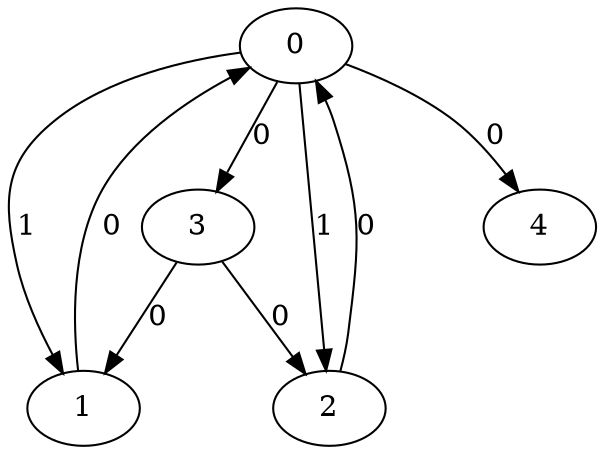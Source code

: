 // Source:632 Canonical: -1 1 1 0 0 0 -1 -1 -1 -1 0 -1 -1 -1 -1 -1 0 0 -1 -1 -1 -1 -1 -1 -1
digraph HRA_from_632_graph_000 {
  0 -> 1 [label="1"];
  0 -> 2 [label="1"];
  0 -> 3 [label="0"];
  1 -> 0 [label="0"];
  2 -> 0 [label="0"];
  3 -> 1 [label="0"];
  3 -> 2 [label="0"];
  0 -> 4 [label="0"];
}

// Source:632 Canonical: -1 1 1 0 0 0 -1 -1 -1 -1 0 -1 -1 -1 -1 -1 0 0 -1 -1 0 -1 -1 -1 -1
digraph HRA_from_632_graph_001 {
  0 -> 1 [label="1"];
  0 -> 2 [label="1"];
  0 -> 3 [label="0"];
  1 -> 0 [label="0"];
  2 -> 0 [label="0"];
  3 -> 1 [label="0"];
  3 -> 2 [label="0"];
  0 -> 4 [label="0"];
  4 -> 0 [label="0"];
}

// Source:632 Canonical: -1 1 1 0 -1 0 -1 -1 -1 0 0 -1 -1 -1 -1 -1 0 0 -1 -1 -1 -1 -1 -1 -1
digraph HRA_from_632_graph_002 {
  0 -> 1 [label="1"];
  0 -> 2 [label="1"];
  0 -> 3 [label="0"];
  1 -> 0 [label="0"];
  2 -> 0 [label="0"];
  3 -> 1 [label="0"];
  3 -> 2 [label="0"];
  1 -> 4 [label="0"];
}

// Source:632 Canonical: -1 1 1 0 0 0 -1 -1 -1 0 0 -1 -1 -1 -1 -1 0 0 -1 -1 -1 -1 -1 -1 -1
digraph HRA_from_632_graph_003 {
  0 -> 1 [label="1"];
  0 -> 2 [label="1"];
  0 -> 3 [label="0"];
  1 -> 0 [label="0"];
  2 -> 0 [label="0"];
  3 -> 1 [label="0"];
  3 -> 2 [label="0"];
  0 -> 4 [label="0"];
  1 -> 4 [label="0"];
}

// Source:632 Canonical: -1 1 1 0 -1 0 -1 -1 -1 0 0 -1 -1 -1 -1 -1 0 0 -1 -1 0 -1 -1 -1 -1
digraph HRA_from_632_graph_004 {
  0 -> 1 [label="1"];
  0 -> 2 [label="1"];
  0 -> 3 [label="0"];
  1 -> 0 [label="0"];
  2 -> 0 [label="0"];
  3 -> 1 [label="0"];
  3 -> 2 [label="0"];
  4 -> 0 [label="0"];
  1 -> 4 [label="0"];
}

// Source:632 Canonical: -1 1 1 0 0 0 -1 -1 -1 0 0 -1 -1 -1 -1 -1 0 0 -1 -1 0 -1 -1 -1 -1
digraph HRA_from_632_graph_005 {
  0 -> 1 [label="1"];
  0 -> 2 [label="1"];
  0 -> 3 [label="0"];
  1 -> 0 [label="0"];
  2 -> 0 [label="0"];
  3 -> 1 [label="0"];
  3 -> 2 [label="0"];
  0 -> 4 [label="0"];
  4 -> 0 [label="0"];
  1 -> 4 [label="0"];
}

// Source:632 Canonical: -1 1 1 0 0 0 -1 -1 -1 -1 0 -1 -1 -1 -1 -1 0 0 -1 -1 -1 0 -1 -1 -1
digraph HRA_from_632_graph_006 {
  0 -> 1 [label="1"];
  0 -> 2 [label="1"];
  0 -> 3 [label="0"];
  1 -> 0 [label="0"];
  2 -> 0 [label="0"];
  3 -> 1 [label="0"];
  3 -> 2 [label="0"];
  0 -> 4 [label="0"];
  4 -> 1 [label="0"];
}

// Source:632 Canonical: -1 1 1 0 0 0 -1 -1 -1 -1 0 -1 -1 -1 -1 -1 0 0 -1 -1 0 0 -1 -1 -1
digraph HRA_from_632_graph_007 {
  0 -> 1 [label="1"];
  0 -> 2 [label="1"];
  0 -> 3 [label="0"];
  1 -> 0 [label="0"];
  2 -> 0 [label="0"];
  3 -> 1 [label="0"];
  3 -> 2 [label="0"];
  0 -> 4 [label="0"];
  4 -> 0 [label="0"];
  4 -> 1 [label="0"];
}

// Source:632 Canonical: -1 1 1 0 -1 0 -1 -1 -1 0 0 -1 -1 -1 -1 -1 0 0 -1 -1 -1 0 -1 -1 -1
digraph HRA_from_632_graph_008 {
  0 -> 1 [label="1"];
  0 -> 2 [label="1"];
  0 -> 3 [label="0"];
  1 -> 0 [label="0"];
  2 -> 0 [label="0"];
  3 -> 1 [label="0"];
  3 -> 2 [label="0"];
  1 -> 4 [label="0"];
  4 -> 1 [label="0"];
}

// Source:632 Canonical: -1 1 1 0 0 0 -1 -1 -1 0 0 -1 -1 -1 -1 -1 0 0 -1 -1 -1 0 -1 -1 -1
digraph HRA_from_632_graph_009 {
  0 -> 1 [label="1"];
  0 -> 2 [label="1"];
  0 -> 3 [label="0"];
  1 -> 0 [label="0"];
  2 -> 0 [label="0"];
  3 -> 1 [label="0"];
  3 -> 2 [label="0"];
  0 -> 4 [label="0"];
  1 -> 4 [label="0"];
  4 -> 1 [label="0"];
}

// Source:632 Canonical: -1 1 1 0 -1 0 -1 -1 -1 0 0 -1 -1 -1 -1 -1 0 0 -1 -1 0 0 -1 -1 -1
digraph HRA_from_632_graph_010 {
  0 -> 1 [label="1"];
  0 -> 2 [label="1"];
  0 -> 3 [label="0"];
  1 -> 0 [label="0"];
  2 -> 0 [label="0"];
  3 -> 1 [label="0"];
  3 -> 2 [label="0"];
  4 -> 0 [label="0"];
  1 -> 4 [label="0"];
  4 -> 1 [label="0"];
}

// Source:632 Canonical: -1 1 1 0 0 0 -1 -1 -1 0 0 -1 -1 -1 -1 -1 0 0 -1 -1 0 0 -1 -1 -1
digraph HRA_from_632_graph_011 {
  0 -> 1 [label="1"];
  0 -> 2 [label="1"];
  0 -> 3 [label="0"];
  1 -> 0 [label="0"];
  2 -> 0 [label="0"];
  3 -> 1 [label="0"];
  3 -> 2 [label="0"];
  0 -> 4 [label="0"];
  4 -> 0 [label="0"];
  1 -> 4 [label="0"];
  4 -> 1 [label="0"];
}

// Source:632 Canonical: -1 1 1 0 -1 0 -1 -1 -1 -1 0 -1 -1 -1 0 -1 0 0 -1 -1 -1 -1 -1 -1 -1
digraph HRA_from_632_graph_012 {
  0 -> 1 [label="1"];
  0 -> 2 [label="1"];
  0 -> 3 [label="0"];
  1 -> 0 [label="0"];
  2 -> 0 [label="0"];
  3 -> 1 [label="0"];
  3 -> 2 [label="0"];
  2 -> 4 [label="0"];
}

// Source:632 Canonical: -1 1 1 0 0 0 -1 -1 -1 -1 0 -1 -1 -1 0 -1 0 0 -1 -1 -1 -1 -1 -1 -1
digraph HRA_from_632_graph_013 {
  0 -> 1 [label="1"];
  0 -> 2 [label="1"];
  0 -> 3 [label="0"];
  1 -> 0 [label="0"];
  2 -> 0 [label="0"];
  3 -> 1 [label="0"];
  3 -> 2 [label="0"];
  0 -> 4 [label="0"];
  2 -> 4 [label="0"];
}

// Source:632 Canonical: -1 1 1 0 -1 0 -1 -1 -1 -1 0 -1 -1 -1 0 -1 0 0 -1 -1 0 -1 -1 -1 -1
digraph HRA_from_632_graph_014 {
  0 -> 1 [label="1"];
  0 -> 2 [label="1"];
  0 -> 3 [label="0"];
  1 -> 0 [label="0"];
  2 -> 0 [label="0"];
  3 -> 1 [label="0"];
  3 -> 2 [label="0"];
  4 -> 0 [label="0"];
  2 -> 4 [label="0"];
}

// Source:632 Canonical: -1 1 1 0 0 0 -1 -1 -1 -1 0 -1 -1 -1 0 -1 0 0 -1 -1 0 -1 -1 -1 -1
digraph HRA_from_632_graph_015 {
  0 -> 1 [label="1"];
  0 -> 2 [label="1"];
  0 -> 3 [label="0"];
  1 -> 0 [label="0"];
  2 -> 0 [label="0"];
  3 -> 1 [label="0"];
  3 -> 2 [label="0"];
  0 -> 4 [label="0"];
  4 -> 0 [label="0"];
  2 -> 4 [label="0"];
}

// Source:632 Canonical: -1 1 1 0 -1 0 -1 -1 -1 0 0 -1 -1 -1 0 -1 0 0 -1 -1 -1 -1 -1 -1 -1
digraph HRA_from_632_graph_016 {
  0 -> 1 [label="1"];
  0 -> 2 [label="1"];
  0 -> 3 [label="0"];
  1 -> 0 [label="0"];
  2 -> 0 [label="0"];
  3 -> 1 [label="0"];
  3 -> 2 [label="0"];
  1 -> 4 [label="0"];
  2 -> 4 [label="0"];
}

// Source:632 Canonical: -1 1 1 0 0 0 -1 -1 -1 0 0 -1 -1 -1 0 -1 0 0 -1 -1 -1 -1 -1 -1 -1
digraph HRA_from_632_graph_017 {
  0 -> 1 [label="1"];
  0 -> 2 [label="1"];
  0 -> 3 [label="0"];
  1 -> 0 [label="0"];
  2 -> 0 [label="0"];
  3 -> 1 [label="0"];
  3 -> 2 [label="0"];
  0 -> 4 [label="0"];
  1 -> 4 [label="0"];
  2 -> 4 [label="0"];
}

// Source:632 Canonical: -1 1 1 0 -1 0 -1 -1 -1 0 0 -1 -1 -1 0 -1 0 0 -1 -1 0 -1 -1 -1 -1
digraph HRA_from_632_graph_018 {
  0 -> 1 [label="1"];
  0 -> 2 [label="1"];
  0 -> 3 [label="0"];
  1 -> 0 [label="0"];
  2 -> 0 [label="0"];
  3 -> 1 [label="0"];
  3 -> 2 [label="0"];
  4 -> 0 [label="0"];
  1 -> 4 [label="0"];
  2 -> 4 [label="0"];
}

// Source:632 Canonical: -1 1 1 0 0 0 -1 -1 -1 0 0 -1 -1 -1 0 -1 0 0 -1 -1 0 -1 -1 -1 -1
digraph HRA_from_632_graph_019 {
  0 -> 1 [label="1"];
  0 -> 2 [label="1"];
  0 -> 3 [label="0"];
  1 -> 0 [label="0"];
  2 -> 0 [label="0"];
  3 -> 1 [label="0"];
  3 -> 2 [label="0"];
  0 -> 4 [label="0"];
  4 -> 0 [label="0"];
  1 -> 4 [label="0"];
  2 -> 4 [label="0"];
}

// Source:632 Canonical: -1 1 1 0 -1 0 -1 -1 -1 -1 0 -1 -1 -1 0 -1 0 0 -1 -1 -1 0 -1 -1 -1
digraph HRA_from_632_graph_020 {
  0 -> 1 [label="1"];
  0 -> 2 [label="1"];
  0 -> 3 [label="0"];
  1 -> 0 [label="0"];
  2 -> 0 [label="0"];
  3 -> 1 [label="0"];
  3 -> 2 [label="0"];
  4 -> 1 [label="0"];
  2 -> 4 [label="0"];
}

// Source:632 Canonical: -1 1 1 0 0 0 -1 -1 -1 -1 0 -1 -1 -1 0 -1 0 0 -1 -1 -1 0 -1 -1 -1
digraph HRA_from_632_graph_021 {
  0 -> 1 [label="1"];
  0 -> 2 [label="1"];
  0 -> 3 [label="0"];
  1 -> 0 [label="0"];
  2 -> 0 [label="0"];
  3 -> 1 [label="0"];
  3 -> 2 [label="0"];
  0 -> 4 [label="0"];
  4 -> 1 [label="0"];
  2 -> 4 [label="0"];
}

// Source:632 Canonical: -1 1 1 0 -1 0 -1 -1 -1 -1 0 -1 -1 -1 0 -1 0 0 -1 -1 0 0 -1 -1 -1
digraph HRA_from_632_graph_022 {
  0 -> 1 [label="1"];
  0 -> 2 [label="1"];
  0 -> 3 [label="0"];
  1 -> 0 [label="0"];
  2 -> 0 [label="0"];
  3 -> 1 [label="0"];
  3 -> 2 [label="0"];
  4 -> 0 [label="0"];
  4 -> 1 [label="0"];
  2 -> 4 [label="0"];
}

// Source:632 Canonical: -1 1 1 0 0 0 -1 -1 -1 -1 0 -1 -1 -1 0 -1 0 0 -1 -1 0 0 -1 -1 -1
digraph HRA_from_632_graph_023 {
  0 -> 1 [label="1"];
  0 -> 2 [label="1"];
  0 -> 3 [label="0"];
  1 -> 0 [label="0"];
  2 -> 0 [label="0"];
  3 -> 1 [label="0"];
  3 -> 2 [label="0"];
  0 -> 4 [label="0"];
  4 -> 0 [label="0"];
  4 -> 1 [label="0"];
  2 -> 4 [label="0"];
}

// Source:632 Canonical: -1 1 1 0 -1 0 -1 -1 -1 0 0 -1 -1 -1 0 -1 0 0 -1 -1 -1 0 -1 -1 -1
digraph HRA_from_632_graph_024 {
  0 -> 1 [label="1"];
  0 -> 2 [label="1"];
  0 -> 3 [label="0"];
  1 -> 0 [label="0"];
  2 -> 0 [label="0"];
  3 -> 1 [label="0"];
  3 -> 2 [label="0"];
  1 -> 4 [label="0"];
  4 -> 1 [label="0"];
  2 -> 4 [label="0"];
}

// Source:632 Canonical: -1 1 1 0 0 0 -1 -1 -1 0 0 -1 -1 -1 0 -1 0 0 -1 -1 -1 0 -1 -1 -1
digraph HRA_from_632_graph_025 {
  0 -> 1 [label="1"];
  0 -> 2 [label="1"];
  0 -> 3 [label="0"];
  1 -> 0 [label="0"];
  2 -> 0 [label="0"];
  3 -> 1 [label="0"];
  3 -> 2 [label="0"];
  0 -> 4 [label="0"];
  1 -> 4 [label="0"];
  4 -> 1 [label="0"];
  2 -> 4 [label="0"];
}

// Source:632 Canonical: -1 1 1 0 -1 0 -1 -1 -1 0 0 -1 -1 -1 0 -1 0 0 -1 -1 0 0 -1 -1 -1
digraph HRA_from_632_graph_026 {
  0 -> 1 [label="1"];
  0 -> 2 [label="1"];
  0 -> 3 [label="0"];
  1 -> 0 [label="0"];
  2 -> 0 [label="0"];
  3 -> 1 [label="0"];
  3 -> 2 [label="0"];
  4 -> 0 [label="0"];
  1 -> 4 [label="0"];
  4 -> 1 [label="0"];
  2 -> 4 [label="0"];
}

// Source:632 Canonical: -1 1 1 0 0 0 -1 -1 -1 0 0 -1 -1 -1 0 -1 0 0 -1 -1 0 0 -1 -1 -1
digraph HRA_from_632_graph_027 {
  0 -> 1 [label="1"];
  0 -> 2 [label="1"];
  0 -> 3 [label="0"];
  1 -> 0 [label="0"];
  2 -> 0 [label="0"];
  3 -> 1 [label="0"];
  3 -> 2 [label="0"];
  0 -> 4 [label="0"];
  4 -> 0 [label="0"];
  1 -> 4 [label="0"];
  4 -> 1 [label="0"];
  2 -> 4 [label="0"];
}

// Source:632 Canonical: -1 1 1 0 0 0 -1 -1 -1 -1 0 -1 -1 -1 -1 -1 0 0 -1 -1 -1 -1 0 -1 -1
digraph HRA_from_632_graph_028 {
  0 -> 1 [label="1"];
  0 -> 2 [label="1"];
  0 -> 3 [label="0"];
  1 -> 0 [label="0"];
  2 -> 0 [label="0"];
  3 -> 1 [label="0"];
  3 -> 2 [label="0"];
  0 -> 4 [label="0"];
  4 -> 2 [label="0"];
}

// Source:632 Canonical: -1 1 1 0 0 0 -1 -1 -1 -1 0 -1 -1 -1 -1 -1 0 0 -1 -1 0 -1 0 -1 -1
digraph HRA_from_632_graph_029 {
  0 -> 1 [label="1"];
  0 -> 2 [label="1"];
  0 -> 3 [label="0"];
  1 -> 0 [label="0"];
  2 -> 0 [label="0"];
  3 -> 1 [label="0"];
  3 -> 2 [label="0"];
  0 -> 4 [label="0"];
  4 -> 0 [label="0"];
  4 -> 2 [label="0"];
}

// Source:632 Canonical: -1 1 1 0 -1 0 -1 -1 -1 0 0 -1 -1 -1 -1 -1 0 0 -1 -1 -1 -1 0 -1 -1
digraph HRA_from_632_graph_030 {
  0 -> 1 [label="1"];
  0 -> 2 [label="1"];
  0 -> 3 [label="0"];
  1 -> 0 [label="0"];
  2 -> 0 [label="0"];
  3 -> 1 [label="0"];
  3 -> 2 [label="0"];
  1 -> 4 [label="0"];
  4 -> 2 [label="0"];
}

// Source:632 Canonical: -1 1 1 0 0 0 -1 -1 -1 0 0 -1 -1 -1 -1 -1 0 0 -1 -1 -1 -1 0 -1 -1
digraph HRA_from_632_graph_031 {
  0 -> 1 [label="1"];
  0 -> 2 [label="1"];
  0 -> 3 [label="0"];
  1 -> 0 [label="0"];
  2 -> 0 [label="0"];
  3 -> 1 [label="0"];
  3 -> 2 [label="0"];
  0 -> 4 [label="0"];
  1 -> 4 [label="0"];
  4 -> 2 [label="0"];
}

// Source:632 Canonical: -1 1 1 0 -1 0 -1 -1 -1 0 0 -1 -1 -1 -1 -1 0 0 -1 -1 0 -1 0 -1 -1
digraph HRA_from_632_graph_032 {
  0 -> 1 [label="1"];
  0 -> 2 [label="1"];
  0 -> 3 [label="0"];
  1 -> 0 [label="0"];
  2 -> 0 [label="0"];
  3 -> 1 [label="0"];
  3 -> 2 [label="0"];
  4 -> 0 [label="0"];
  1 -> 4 [label="0"];
  4 -> 2 [label="0"];
}

// Source:632 Canonical: -1 1 1 0 0 0 -1 -1 -1 0 0 -1 -1 -1 -1 -1 0 0 -1 -1 0 -1 0 -1 -1
digraph HRA_from_632_graph_033 {
  0 -> 1 [label="1"];
  0 -> 2 [label="1"];
  0 -> 3 [label="0"];
  1 -> 0 [label="0"];
  2 -> 0 [label="0"];
  3 -> 1 [label="0"];
  3 -> 2 [label="0"];
  0 -> 4 [label="0"];
  4 -> 0 [label="0"];
  1 -> 4 [label="0"];
  4 -> 2 [label="0"];
}

// Source:632 Canonical: -1 1 1 0 0 0 -1 -1 -1 -1 0 -1 -1 -1 -1 -1 0 0 -1 -1 -1 0 0 -1 -1
digraph HRA_from_632_graph_034 {
  0 -> 1 [label="1"];
  0 -> 2 [label="1"];
  0 -> 3 [label="0"];
  1 -> 0 [label="0"];
  2 -> 0 [label="0"];
  3 -> 1 [label="0"];
  3 -> 2 [label="0"];
  0 -> 4 [label="0"];
  4 -> 1 [label="0"];
  4 -> 2 [label="0"];
}

// Source:632 Canonical: -1 1 1 0 0 0 -1 -1 -1 -1 0 -1 -1 -1 -1 -1 0 0 -1 -1 0 0 0 -1 -1
digraph HRA_from_632_graph_035 {
  0 -> 1 [label="1"];
  0 -> 2 [label="1"];
  0 -> 3 [label="0"];
  1 -> 0 [label="0"];
  2 -> 0 [label="0"];
  3 -> 1 [label="0"];
  3 -> 2 [label="0"];
  0 -> 4 [label="0"];
  4 -> 0 [label="0"];
  4 -> 1 [label="0"];
  4 -> 2 [label="0"];
}

// Source:632 Canonical: -1 1 1 0 -1 0 -1 -1 -1 0 0 -1 -1 -1 -1 -1 0 0 -1 -1 -1 0 0 -1 -1
digraph HRA_from_632_graph_036 {
  0 -> 1 [label="1"];
  0 -> 2 [label="1"];
  0 -> 3 [label="0"];
  1 -> 0 [label="0"];
  2 -> 0 [label="0"];
  3 -> 1 [label="0"];
  3 -> 2 [label="0"];
  1 -> 4 [label="0"];
  4 -> 1 [label="0"];
  4 -> 2 [label="0"];
}

// Source:632 Canonical: -1 1 1 0 0 0 -1 -1 -1 0 0 -1 -1 -1 -1 -1 0 0 -1 -1 -1 0 0 -1 -1
digraph HRA_from_632_graph_037 {
  0 -> 1 [label="1"];
  0 -> 2 [label="1"];
  0 -> 3 [label="0"];
  1 -> 0 [label="0"];
  2 -> 0 [label="0"];
  3 -> 1 [label="0"];
  3 -> 2 [label="0"];
  0 -> 4 [label="0"];
  1 -> 4 [label="0"];
  4 -> 1 [label="0"];
  4 -> 2 [label="0"];
}

// Source:632 Canonical: -1 1 1 0 -1 0 -1 -1 -1 0 0 -1 -1 -1 -1 -1 0 0 -1 -1 0 0 0 -1 -1
digraph HRA_from_632_graph_038 {
  0 -> 1 [label="1"];
  0 -> 2 [label="1"];
  0 -> 3 [label="0"];
  1 -> 0 [label="0"];
  2 -> 0 [label="0"];
  3 -> 1 [label="0"];
  3 -> 2 [label="0"];
  4 -> 0 [label="0"];
  1 -> 4 [label="0"];
  4 -> 1 [label="0"];
  4 -> 2 [label="0"];
}

// Source:632 Canonical: -1 1 1 0 0 0 -1 -1 -1 0 0 -1 -1 -1 -1 -1 0 0 -1 -1 0 0 0 -1 -1
digraph HRA_from_632_graph_039 {
  0 -> 1 [label="1"];
  0 -> 2 [label="1"];
  0 -> 3 [label="0"];
  1 -> 0 [label="0"];
  2 -> 0 [label="0"];
  3 -> 1 [label="0"];
  3 -> 2 [label="0"];
  0 -> 4 [label="0"];
  4 -> 0 [label="0"];
  1 -> 4 [label="0"];
  4 -> 1 [label="0"];
  4 -> 2 [label="0"];
}

// Source:632 Canonical: -1 1 1 0 -1 0 -1 -1 -1 -1 0 -1 -1 -1 0 -1 0 0 -1 -1 -1 -1 0 -1 -1
digraph HRA_from_632_graph_040 {
  0 -> 1 [label="1"];
  0 -> 2 [label="1"];
  0 -> 3 [label="0"];
  1 -> 0 [label="0"];
  2 -> 0 [label="0"];
  3 -> 1 [label="0"];
  3 -> 2 [label="0"];
  2 -> 4 [label="0"];
  4 -> 2 [label="0"];
}

// Source:632 Canonical: -1 1 1 0 0 0 -1 -1 -1 -1 0 -1 -1 -1 0 -1 0 0 -1 -1 -1 -1 0 -1 -1
digraph HRA_from_632_graph_041 {
  0 -> 1 [label="1"];
  0 -> 2 [label="1"];
  0 -> 3 [label="0"];
  1 -> 0 [label="0"];
  2 -> 0 [label="0"];
  3 -> 1 [label="0"];
  3 -> 2 [label="0"];
  0 -> 4 [label="0"];
  2 -> 4 [label="0"];
  4 -> 2 [label="0"];
}

// Source:632 Canonical: -1 1 1 0 -1 0 -1 -1 -1 -1 0 -1 -1 -1 0 -1 0 0 -1 -1 0 -1 0 -1 -1
digraph HRA_from_632_graph_042 {
  0 -> 1 [label="1"];
  0 -> 2 [label="1"];
  0 -> 3 [label="0"];
  1 -> 0 [label="0"];
  2 -> 0 [label="0"];
  3 -> 1 [label="0"];
  3 -> 2 [label="0"];
  4 -> 0 [label="0"];
  2 -> 4 [label="0"];
  4 -> 2 [label="0"];
}

// Source:632 Canonical: -1 1 1 0 0 0 -1 -1 -1 -1 0 -1 -1 -1 0 -1 0 0 -1 -1 0 -1 0 -1 -1
digraph HRA_from_632_graph_043 {
  0 -> 1 [label="1"];
  0 -> 2 [label="1"];
  0 -> 3 [label="0"];
  1 -> 0 [label="0"];
  2 -> 0 [label="0"];
  3 -> 1 [label="0"];
  3 -> 2 [label="0"];
  0 -> 4 [label="0"];
  4 -> 0 [label="0"];
  2 -> 4 [label="0"];
  4 -> 2 [label="0"];
}

// Source:632 Canonical: -1 1 1 0 -1 0 -1 -1 -1 0 0 -1 -1 -1 0 -1 0 0 -1 -1 -1 -1 0 -1 -1
digraph HRA_from_632_graph_044 {
  0 -> 1 [label="1"];
  0 -> 2 [label="1"];
  0 -> 3 [label="0"];
  1 -> 0 [label="0"];
  2 -> 0 [label="0"];
  3 -> 1 [label="0"];
  3 -> 2 [label="0"];
  1 -> 4 [label="0"];
  2 -> 4 [label="0"];
  4 -> 2 [label="0"];
}

// Source:632 Canonical: -1 1 1 0 0 0 -1 -1 -1 0 0 -1 -1 -1 0 -1 0 0 -1 -1 -1 -1 0 -1 -1
digraph HRA_from_632_graph_045 {
  0 -> 1 [label="1"];
  0 -> 2 [label="1"];
  0 -> 3 [label="0"];
  1 -> 0 [label="0"];
  2 -> 0 [label="0"];
  3 -> 1 [label="0"];
  3 -> 2 [label="0"];
  0 -> 4 [label="0"];
  1 -> 4 [label="0"];
  2 -> 4 [label="0"];
  4 -> 2 [label="0"];
}

// Source:632 Canonical: -1 1 1 0 -1 0 -1 -1 -1 0 0 -1 -1 -1 0 -1 0 0 -1 -1 0 -1 0 -1 -1
digraph HRA_from_632_graph_046 {
  0 -> 1 [label="1"];
  0 -> 2 [label="1"];
  0 -> 3 [label="0"];
  1 -> 0 [label="0"];
  2 -> 0 [label="0"];
  3 -> 1 [label="0"];
  3 -> 2 [label="0"];
  4 -> 0 [label="0"];
  1 -> 4 [label="0"];
  2 -> 4 [label="0"];
  4 -> 2 [label="0"];
}

// Source:632 Canonical: -1 1 1 0 0 0 -1 -1 -1 0 0 -1 -1 -1 0 -1 0 0 -1 -1 0 -1 0 -1 -1
digraph HRA_from_632_graph_047 {
  0 -> 1 [label="1"];
  0 -> 2 [label="1"];
  0 -> 3 [label="0"];
  1 -> 0 [label="0"];
  2 -> 0 [label="0"];
  3 -> 1 [label="0"];
  3 -> 2 [label="0"];
  0 -> 4 [label="0"];
  4 -> 0 [label="0"];
  1 -> 4 [label="0"];
  2 -> 4 [label="0"];
  4 -> 2 [label="0"];
}

// Source:632 Canonical: -1 1 1 0 -1 0 -1 -1 -1 -1 0 -1 -1 -1 0 -1 0 0 -1 -1 -1 0 0 -1 -1
digraph HRA_from_632_graph_048 {
  0 -> 1 [label="1"];
  0 -> 2 [label="1"];
  0 -> 3 [label="0"];
  1 -> 0 [label="0"];
  2 -> 0 [label="0"];
  3 -> 1 [label="0"];
  3 -> 2 [label="0"];
  4 -> 1 [label="0"];
  2 -> 4 [label="0"];
  4 -> 2 [label="0"];
}

// Source:632 Canonical: -1 1 1 0 0 0 -1 -1 -1 -1 0 -1 -1 -1 0 -1 0 0 -1 -1 -1 0 0 -1 -1
digraph HRA_from_632_graph_049 {
  0 -> 1 [label="1"];
  0 -> 2 [label="1"];
  0 -> 3 [label="0"];
  1 -> 0 [label="0"];
  2 -> 0 [label="0"];
  3 -> 1 [label="0"];
  3 -> 2 [label="0"];
  0 -> 4 [label="0"];
  4 -> 1 [label="0"];
  2 -> 4 [label="0"];
  4 -> 2 [label="0"];
}

// Source:632 Canonical: -1 1 1 0 -1 0 -1 -1 -1 -1 0 -1 -1 -1 0 -1 0 0 -1 -1 0 0 0 -1 -1
digraph HRA_from_632_graph_050 {
  0 -> 1 [label="1"];
  0 -> 2 [label="1"];
  0 -> 3 [label="0"];
  1 -> 0 [label="0"];
  2 -> 0 [label="0"];
  3 -> 1 [label="0"];
  3 -> 2 [label="0"];
  4 -> 0 [label="0"];
  4 -> 1 [label="0"];
  2 -> 4 [label="0"];
  4 -> 2 [label="0"];
}

// Source:632 Canonical: -1 1 1 0 0 0 -1 -1 -1 -1 0 -1 -1 -1 0 -1 0 0 -1 -1 0 0 0 -1 -1
digraph HRA_from_632_graph_051 {
  0 -> 1 [label="1"];
  0 -> 2 [label="1"];
  0 -> 3 [label="0"];
  1 -> 0 [label="0"];
  2 -> 0 [label="0"];
  3 -> 1 [label="0"];
  3 -> 2 [label="0"];
  0 -> 4 [label="0"];
  4 -> 0 [label="0"];
  4 -> 1 [label="0"];
  2 -> 4 [label="0"];
  4 -> 2 [label="0"];
}

// Source:632 Canonical: -1 1 1 0 -1 0 -1 -1 -1 0 0 -1 -1 -1 0 -1 0 0 -1 -1 -1 0 0 -1 -1
digraph HRA_from_632_graph_052 {
  0 -> 1 [label="1"];
  0 -> 2 [label="1"];
  0 -> 3 [label="0"];
  1 -> 0 [label="0"];
  2 -> 0 [label="0"];
  3 -> 1 [label="0"];
  3 -> 2 [label="0"];
  1 -> 4 [label="0"];
  4 -> 1 [label="0"];
  2 -> 4 [label="0"];
  4 -> 2 [label="0"];
}

// Source:632 Canonical: -1 1 1 0 0 0 -1 -1 -1 0 0 -1 -1 -1 0 -1 0 0 -1 -1 -1 0 0 -1 -1
digraph HRA_from_632_graph_053 {
  0 -> 1 [label="1"];
  0 -> 2 [label="1"];
  0 -> 3 [label="0"];
  1 -> 0 [label="0"];
  2 -> 0 [label="0"];
  3 -> 1 [label="0"];
  3 -> 2 [label="0"];
  0 -> 4 [label="0"];
  1 -> 4 [label="0"];
  4 -> 1 [label="0"];
  2 -> 4 [label="0"];
  4 -> 2 [label="0"];
}

// Source:632 Canonical: -1 1 1 0 -1 0 -1 -1 -1 0 0 -1 -1 -1 0 -1 0 0 -1 -1 0 0 0 -1 -1
digraph HRA_from_632_graph_054 {
  0 -> 1 [label="1"];
  0 -> 2 [label="1"];
  0 -> 3 [label="0"];
  1 -> 0 [label="0"];
  2 -> 0 [label="0"];
  3 -> 1 [label="0"];
  3 -> 2 [label="0"];
  4 -> 0 [label="0"];
  1 -> 4 [label="0"];
  4 -> 1 [label="0"];
  2 -> 4 [label="0"];
  4 -> 2 [label="0"];
}

// Source:632 Canonical: -1 1 1 0 0 0 -1 -1 -1 0 0 -1 -1 -1 0 -1 0 0 -1 -1 0 0 0 -1 -1
digraph HRA_from_632_graph_055 {
  0 -> 1 [label="1"];
  0 -> 2 [label="1"];
  0 -> 3 [label="0"];
  1 -> 0 [label="0"];
  2 -> 0 [label="0"];
  3 -> 1 [label="0"];
  3 -> 2 [label="0"];
  0 -> 4 [label="0"];
  4 -> 0 [label="0"];
  1 -> 4 [label="0"];
  4 -> 1 [label="0"];
  2 -> 4 [label="0"];
  4 -> 2 [label="0"];
}

// Source:632 Canonical: -1 1 1 0 -1 0 -1 -1 -1 -1 0 -1 -1 -1 -1 -1 0 0 -1 0 -1 -1 -1 -1 -1
digraph HRA_from_632_graph_056 {
  0 -> 1 [label="1"];
  0 -> 2 [label="1"];
  0 -> 3 [label="0"];
  1 -> 0 [label="0"];
  2 -> 0 [label="0"];
  3 -> 1 [label="0"];
  3 -> 2 [label="0"];
  3 -> 4 [label="0"];
}

// Source:632 Canonical: -1 1 1 0 0 0 -1 -1 -1 -1 0 -1 -1 -1 -1 -1 0 0 -1 0 -1 -1 -1 -1 -1
digraph HRA_from_632_graph_057 {
  0 -> 1 [label="1"];
  0 -> 2 [label="1"];
  0 -> 3 [label="0"];
  1 -> 0 [label="0"];
  2 -> 0 [label="0"];
  3 -> 1 [label="0"];
  3 -> 2 [label="0"];
  0 -> 4 [label="0"];
  3 -> 4 [label="0"];
}

// Source:632 Canonical: -1 1 1 0 -1 0 -1 -1 -1 -1 0 -1 -1 -1 -1 -1 0 0 -1 0 0 -1 -1 -1 -1
digraph HRA_from_632_graph_058 {
  0 -> 1 [label="1"];
  0 -> 2 [label="1"];
  0 -> 3 [label="0"];
  1 -> 0 [label="0"];
  2 -> 0 [label="0"];
  3 -> 1 [label="0"];
  3 -> 2 [label="0"];
  4 -> 0 [label="0"];
  3 -> 4 [label="0"];
}

// Source:632 Canonical: -1 1 1 0 0 0 -1 -1 -1 -1 0 -1 -1 -1 -1 -1 0 0 -1 0 0 -1 -1 -1 -1
digraph HRA_from_632_graph_059 {
  0 -> 1 [label="1"];
  0 -> 2 [label="1"];
  0 -> 3 [label="0"];
  1 -> 0 [label="0"];
  2 -> 0 [label="0"];
  3 -> 1 [label="0"];
  3 -> 2 [label="0"];
  0 -> 4 [label="0"];
  4 -> 0 [label="0"];
  3 -> 4 [label="0"];
}

// Source:632 Canonical: -1 1 1 0 -1 0 -1 -1 -1 0 0 -1 -1 -1 -1 -1 0 0 -1 0 -1 -1 -1 -1 -1
digraph HRA_from_632_graph_060 {
  0 -> 1 [label="1"];
  0 -> 2 [label="1"];
  0 -> 3 [label="0"];
  1 -> 0 [label="0"];
  2 -> 0 [label="0"];
  3 -> 1 [label="0"];
  3 -> 2 [label="0"];
  1 -> 4 [label="0"];
  3 -> 4 [label="0"];
}

// Source:632 Canonical: -1 1 1 0 0 0 -1 -1 -1 0 0 -1 -1 -1 -1 -1 0 0 -1 0 -1 -1 -1 -1 -1
digraph HRA_from_632_graph_061 {
  0 -> 1 [label="1"];
  0 -> 2 [label="1"];
  0 -> 3 [label="0"];
  1 -> 0 [label="0"];
  2 -> 0 [label="0"];
  3 -> 1 [label="0"];
  3 -> 2 [label="0"];
  0 -> 4 [label="0"];
  1 -> 4 [label="0"];
  3 -> 4 [label="0"];
}

// Source:632 Canonical: -1 1 1 0 -1 0 -1 -1 -1 0 0 -1 -1 -1 -1 -1 0 0 -1 0 0 -1 -1 -1 -1
digraph HRA_from_632_graph_062 {
  0 -> 1 [label="1"];
  0 -> 2 [label="1"];
  0 -> 3 [label="0"];
  1 -> 0 [label="0"];
  2 -> 0 [label="0"];
  3 -> 1 [label="0"];
  3 -> 2 [label="0"];
  4 -> 0 [label="0"];
  1 -> 4 [label="0"];
  3 -> 4 [label="0"];
}

// Source:632 Canonical: -1 1 1 0 0 0 -1 -1 -1 0 0 -1 -1 -1 -1 -1 0 0 -1 0 0 -1 -1 -1 -1
digraph HRA_from_632_graph_063 {
  0 -> 1 [label="1"];
  0 -> 2 [label="1"];
  0 -> 3 [label="0"];
  1 -> 0 [label="0"];
  2 -> 0 [label="0"];
  3 -> 1 [label="0"];
  3 -> 2 [label="0"];
  0 -> 4 [label="0"];
  4 -> 0 [label="0"];
  1 -> 4 [label="0"];
  3 -> 4 [label="0"];
}

// Source:632 Canonical: -1 1 1 0 -1 0 -1 -1 -1 -1 0 -1 -1 -1 -1 -1 0 0 -1 0 -1 0 -1 -1 -1
digraph HRA_from_632_graph_064 {
  0 -> 1 [label="1"];
  0 -> 2 [label="1"];
  0 -> 3 [label="0"];
  1 -> 0 [label="0"];
  2 -> 0 [label="0"];
  3 -> 1 [label="0"];
  3 -> 2 [label="0"];
  4 -> 1 [label="0"];
  3 -> 4 [label="0"];
}

// Source:632 Canonical: -1 1 1 0 0 0 -1 -1 -1 -1 0 -1 -1 -1 -1 -1 0 0 -1 0 -1 0 -1 -1 -1
digraph HRA_from_632_graph_065 {
  0 -> 1 [label="1"];
  0 -> 2 [label="1"];
  0 -> 3 [label="0"];
  1 -> 0 [label="0"];
  2 -> 0 [label="0"];
  3 -> 1 [label="0"];
  3 -> 2 [label="0"];
  0 -> 4 [label="0"];
  4 -> 1 [label="0"];
  3 -> 4 [label="0"];
}

// Source:632 Canonical: -1 1 1 0 -1 0 -1 -1 -1 -1 0 -1 -1 -1 -1 -1 0 0 -1 0 0 0 -1 -1 -1
digraph HRA_from_632_graph_066 {
  0 -> 1 [label="1"];
  0 -> 2 [label="1"];
  0 -> 3 [label="0"];
  1 -> 0 [label="0"];
  2 -> 0 [label="0"];
  3 -> 1 [label="0"];
  3 -> 2 [label="0"];
  4 -> 0 [label="0"];
  4 -> 1 [label="0"];
  3 -> 4 [label="0"];
}

// Source:632 Canonical: -1 1 1 0 0 0 -1 -1 -1 -1 0 -1 -1 -1 -1 -1 0 0 -1 0 0 0 -1 -1 -1
digraph HRA_from_632_graph_067 {
  0 -> 1 [label="1"];
  0 -> 2 [label="1"];
  0 -> 3 [label="0"];
  1 -> 0 [label="0"];
  2 -> 0 [label="0"];
  3 -> 1 [label="0"];
  3 -> 2 [label="0"];
  0 -> 4 [label="0"];
  4 -> 0 [label="0"];
  4 -> 1 [label="0"];
  3 -> 4 [label="0"];
}

// Source:632 Canonical: -1 1 1 0 -1 0 -1 -1 -1 0 0 -1 -1 -1 -1 -1 0 0 -1 0 -1 0 -1 -1 -1
digraph HRA_from_632_graph_068 {
  0 -> 1 [label="1"];
  0 -> 2 [label="1"];
  0 -> 3 [label="0"];
  1 -> 0 [label="0"];
  2 -> 0 [label="0"];
  3 -> 1 [label="0"];
  3 -> 2 [label="0"];
  1 -> 4 [label="0"];
  4 -> 1 [label="0"];
  3 -> 4 [label="0"];
}

// Source:632 Canonical: -1 1 1 0 0 0 -1 -1 -1 0 0 -1 -1 -1 -1 -1 0 0 -1 0 -1 0 -1 -1 -1
digraph HRA_from_632_graph_069 {
  0 -> 1 [label="1"];
  0 -> 2 [label="1"];
  0 -> 3 [label="0"];
  1 -> 0 [label="0"];
  2 -> 0 [label="0"];
  3 -> 1 [label="0"];
  3 -> 2 [label="0"];
  0 -> 4 [label="0"];
  1 -> 4 [label="0"];
  4 -> 1 [label="0"];
  3 -> 4 [label="0"];
}

// Source:632 Canonical: -1 1 1 0 -1 0 -1 -1 -1 0 0 -1 -1 -1 -1 -1 0 0 -1 0 0 0 -1 -1 -1
digraph HRA_from_632_graph_070 {
  0 -> 1 [label="1"];
  0 -> 2 [label="1"];
  0 -> 3 [label="0"];
  1 -> 0 [label="0"];
  2 -> 0 [label="0"];
  3 -> 1 [label="0"];
  3 -> 2 [label="0"];
  4 -> 0 [label="0"];
  1 -> 4 [label="0"];
  4 -> 1 [label="0"];
  3 -> 4 [label="0"];
}

// Source:632 Canonical: -1 1 1 0 0 0 -1 -1 -1 0 0 -1 -1 -1 -1 -1 0 0 -1 0 0 0 -1 -1 -1
digraph HRA_from_632_graph_071 {
  0 -> 1 [label="1"];
  0 -> 2 [label="1"];
  0 -> 3 [label="0"];
  1 -> 0 [label="0"];
  2 -> 0 [label="0"];
  3 -> 1 [label="0"];
  3 -> 2 [label="0"];
  0 -> 4 [label="0"];
  4 -> 0 [label="0"];
  1 -> 4 [label="0"];
  4 -> 1 [label="0"];
  3 -> 4 [label="0"];
}

// Source:632 Canonical: -1 1 1 0 -1 0 -1 -1 -1 -1 0 -1 -1 -1 0 -1 0 0 -1 0 -1 -1 -1 -1 -1
digraph HRA_from_632_graph_072 {
  0 -> 1 [label="1"];
  0 -> 2 [label="1"];
  0 -> 3 [label="0"];
  1 -> 0 [label="0"];
  2 -> 0 [label="0"];
  3 -> 1 [label="0"];
  3 -> 2 [label="0"];
  2 -> 4 [label="0"];
  3 -> 4 [label="0"];
}

// Source:632 Canonical: -1 1 1 0 0 0 -1 -1 -1 -1 0 -1 -1 -1 0 -1 0 0 -1 0 -1 -1 -1 -1 -1
digraph HRA_from_632_graph_073 {
  0 -> 1 [label="1"];
  0 -> 2 [label="1"];
  0 -> 3 [label="0"];
  1 -> 0 [label="0"];
  2 -> 0 [label="0"];
  3 -> 1 [label="0"];
  3 -> 2 [label="0"];
  0 -> 4 [label="0"];
  2 -> 4 [label="0"];
  3 -> 4 [label="0"];
}

// Source:632 Canonical: -1 1 1 0 -1 0 -1 -1 -1 -1 0 -1 -1 -1 0 -1 0 0 -1 0 0 -1 -1 -1 -1
digraph HRA_from_632_graph_074 {
  0 -> 1 [label="1"];
  0 -> 2 [label="1"];
  0 -> 3 [label="0"];
  1 -> 0 [label="0"];
  2 -> 0 [label="0"];
  3 -> 1 [label="0"];
  3 -> 2 [label="0"];
  4 -> 0 [label="0"];
  2 -> 4 [label="0"];
  3 -> 4 [label="0"];
}

// Source:632 Canonical: -1 1 1 0 0 0 -1 -1 -1 -1 0 -1 -1 -1 0 -1 0 0 -1 0 0 -1 -1 -1 -1
digraph HRA_from_632_graph_075 {
  0 -> 1 [label="1"];
  0 -> 2 [label="1"];
  0 -> 3 [label="0"];
  1 -> 0 [label="0"];
  2 -> 0 [label="0"];
  3 -> 1 [label="0"];
  3 -> 2 [label="0"];
  0 -> 4 [label="0"];
  4 -> 0 [label="0"];
  2 -> 4 [label="0"];
  3 -> 4 [label="0"];
}

// Source:632 Canonical: -1 1 1 0 -1 0 -1 -1 -1 0 0 -1 -1 -1 0 -1 0 0 -1 0 -1 -1 -1 -1 -1
digraph HRA_from_632_graph_076 {
  0 -> 1 [label="1"];
  0 -> 2 [label="1"];
  0 -> 3 [label="0"];
  1 -> 0 [label="0"];
  2 -> 0 [label="0"];
  3 -> 1 [label="0"];
  3 -> 2 [label="0"];
  1 -> 4 [label="0"];
  2 -> 4 [label="0"];
  3 -> 4 [label="0"];
}

// Source:632 Canonical: -1 1 1 0 0 0 -1 -1 -1 0 0 -1 -1 -1 0 -1 0 0 -1 0 -1 -1 -1 -1 -1
digraph HRA_from_632_graph_077 {
  0 -> 1 [label="1"];
  0 -> 2 [label="1"];
  0 -> 3 [label="0"];
  1 -> 0 [label="0"];
  2 -> 0 [label="0"];
  3 -> 1 [label="0"];
  3 -> 2 [label="0"];
  0 -> 4 [label="0"];
  1 -> 4 [label="0"];
  2 -> 4 [label="0"];
  3 -> 4 [label="0"];
}

// Source:632 Canonical: -1 1 1 0 -1 0 -1 -1 -1 0 0 -1 -1 -1 0 -1 0 0 -1 0 0 -1 -1 -1 -1
digraph HRA_from_632_graph_078 {
  0 -> 1 [label="1"];
  0 -> 2 [label="1"];
  0 -> 3 [label="0"];
  1 -> 0 [label="0"];
  2 -> 0 [label="0"];
  3 -> 1 [label="0"];
  3 -> 2 [label="0"];
  4 -> 0 [label="0"];
  1 -> 4 [label="0"];
  2 -> 4 [label="0"];
  3 -> 4 [label="0"];
}

// Source:632 Canonical: -1 1 1 0 0 0 -1 -1 -1 0 0 -1 -1 -1 0 -1 0 0 -1 0 0 -1 -1 -1 -1
digraph HRA_from_632_graph_079 {
  0 -> 1 [label="1"];
  0 -> 2 [label="1"];
  0 -> 3 [label="0"];
  1 -> 0 [label="0"];
  2 -> 0 [label="0"];
  3 -> 1 [label="0"];
  3 -> 2 [label="0"];
  0 -> 4 [label="0"];
  4 -> 0 [label="0"];
  1 -> 4 [label="0"];
  2 -> 4 [label="0"];
  3 -> 4 [label="0"];
}

// Source:632 Canonical: -1 1 1 0 -1 0 -1 -1 -1 -1 0 -1 -1 -1 0 -1 0 0 -1 0 -1 0 -1 -1 -1
digraph HRA_from_632_graph_080 {
  0 -> 1 [label="1"];
  0 -> 2 [label="1"];
  0 -> 3 [label="0"];
  1 -> 0 [label="0"];
  2 -> 0 [label="0"];
  3 -> 1 [label="0"];
  3 -> 2 [label="0"];
  4 -> 1 [label="0"];
  2 -> 4 [label="0"];
  3 -> 4 [label="0"];
}

// Source:632 Canonical: -1 1 1 0 0 0 -1 -1 -1 -1 0 -1 -1 -1 0 -1 0 0 -1 0 -1 0 -1 -1 -1
digraph HRA_from_632_graph_081 {
  0 -> 1 [label="1"];
  0 -> 2 [label="1"];
  0 -> 3 [label="0"];
  1 -> 0 [label="0"];
  2 -> 0 [label="0"];
  3 -> 1 [label="0"];
  3 -> 2 [label="0"];
  0 -> 4 [label="0"];
  4 -> 1 [label="0"];
  2 -> 4 [label="0"];
  3 -> 4 [label="0"];
}

// Source:632 Canonical: -1 1 1 0 -1 0 -1 -1 -1 -1 0 -1 -1 -1 0 -1 0 0 -1 0 0 0 -1 -1 -1
digraph HRA_from_632_graph_082 {
  0 -> 1 [label="1"];
  0 -> 2 [label="1"];
  0 -> 3 [label="0"];
  1 -> 0 [label="0"];
  2 -> 0 [label="0"];
  3 -> 1 [label="0"];
  3 -> 2 [label="0"];
  4 -> 0 [label="0"];
  4 -> 1 [label="0"];
  2 -> 4 [label="0"];
  3 -> 4 [label="0"];
}

// Source:632 Canonical: -1 1 1 0 0 0 -1 -1 -1 -1 0 -1 -1 -1 0 -1 0 0 -1 0 0 0 -1 -1 -1
digraph HRA_from_632_graph_083 {
  0 -> 1 [label="1"];
  0 -> 2 [label="1"];
  0 -> 3 [label="0"];
  1 -> 0 [label="0"];
  2 -> 0 [label="0"];
  3 -> 1 [label="0"];
  3 -> 2 [label="0"];
  0 -> 4 [label="0"];
  4 -> 0 [label="0"];
  4 -> 1 [label="0"];
  2 -> 4 [label="0"];
  3 -> 4 [label="0"];
}

// Source:632 Canonical: -1 1 1 0 -1 0 -1 -1 -1 0 0 -1 -1 -1 0 -1 0 0 -1 0 -1 0 -1 -1 -1
digraph HRA_from_632_graph_084 {
  0 -> 1 [label="1"];
  0 -> 2 [label="1"];
  0 -> 3 [label="0"];
  1 -> 0 [label="0"];
  2 -> 0 [label="0"];
  3 -> 1 [label="0"];
  3 -> 2 [label="0"];
  1 -> 4 [label="0"];
  4 -> 1 [label="0"];
  2 -> 4 [label="0"];
  3 -> 4 [label="0"];
}

// Source:632 Canonical: -1 1 1 0 0 0 -1 -1 -1 0 0 -1 -1 -1 0 -1 0 0 -1 0 -1 0 -1 -1 -1
digraph HRA_from_632_graph_085 {
  0 -> 1 [label="1"];
  0 -> 2 [label="1"];
  0 -> 3 [label="0"];
  1 -> 0 [label="0"];
  2 -> 0 [label="0"];
  3 -> 1 [label="0"];
  3 -> 2 [label="0"];
  0 -> 4 [label="0"];
  1 -> 4 [label="0"];
  4 -> 1 [label="0"];
  2 -> 4 [label="0"];
  3 -> 4 [label="0"];
}

// Source:632 Canonical: -1 1 1 0 -1 0 -1 -1 -1 0 0 -1 -1 -1 0 -1 0 0 -1 0 0 0 -1 -1 -1
digraph HRA_from_632_graph_086 {
  0 -> 1 [label="1"];
  0 -> 2 [label="1"];
  0 -> 3 [label="0"];
  1 -> 0 [label="0"];
  2 -> 0 [label="0"];
  3 -> 1 [label="0"];
  3 -> 2 [label="0"];
  4 -> 0 [label="0"];
  1 -> 4 [label="0"];
  4 -> 1 [label="0"];
  2 -> 4 [label="0"];
  3 -> 4 [label="0"];
}

// Source:632 Canonical: -1 1 1 0 0 0 -1 -1 -1 0 0 -1 -1 -1 0 -1 0 0 -1 0 0 0 -1 -1 -1
digraph HRA_from_632_graph_087 {
  0 -> 1 [label="1"];
  0 -> 2 [label="1"];
  0 -> 3 [label="0"];
  1 -> 0 [label="0"];
  2 -> 0 [label="0"];
  3 -> 1 [label="0"];
  3 -> 2 [label="0"];
  0 -> 4 [label="0"];
  4 -> 0 [label="0"];
  1 -> 4 [label="0"];
  4 -> 1 [label="0"];
  2 -> 4 [label="0"];
  3 -> 4 [label="0"];
}

// Source:632 Canonical: -1 1 1 0 -1 0 -1 -1 -1 -1 0 -1 -1 -1 -1 -1 0 0 -1 0 -1 -1 0 -1 -1
digraph HRA_from_632_graph_088 {
  0 -> 1 [label="1"];
  0 -> 2 [label="1"];
  0 -> 3 [label="0"];
  1 -> 0 [label="0"];
  2 -> 0 [label="0"];
  3 -> 1 [label="0"];
  3 -> 2 [label="0"];
  4 -> 2 [label="0"];
  3 -> 4 [label="0"];
}

// Source:632 Canonical: -1 1 1 0 0 0 -1 -1 -1 -1 0 -1 -1 -1 -1 -1 0 0 -1 0 -1 -1 0 -1 -1
digraph HRA_from_632_graph_089 {
  0 -> 1 [label="1"];
  0 -> 2 [label="1"];
  0 -> 3 [label="0"];
  1 -> 0 [label="0"];
  2 -> 0 [label="0"];
  3 -> 1 [label="0"];
  3 -> 2 [label="0"];
  0 -> 4 [label="0"];
  4 -> 2 [label="0"];
  3 -> 4 [label="0"];
}

// Source:632 Canonical: -1 1 1 0 -1 0 -1 -1 -1 -1 0 -1 -1 -1 -1 -1 0 0 -1 0 0 -1 0 -1 -1
digraph HRA_from_632_graph_090 {
  0 -> 1 [label="1"];
  0 -> 2 [label="1"];
  0 -> 3 [label="0"];
  1 -> 0 [label="0"];
  2 -> 0 [label="0"];
  3 -> 1 [label="0"];
  3 -> 2 [label="0"];
  4 -> 0 [label="0"];
  4 -> 2 [label="0"];
  3 -> 4 [label="0"];
}

// Source:632 Canonical: -1 1 1 0 0 0 -1 -1 -1 -1 0 -1 -1 -1 -1 -1 0 0 -1 0 0 -1 0 -1 -1
digraph HRA_from_632_graph_091 {
  0 -> 1 [label="1"];
  0 -> 2 [label="1"];
  0 -> 3 [label="0"];
  1 -> 0 [label="0"];
  2 -> 0 [label="0"];
  3 -> 1 [label="0"];
  3 -> 2 [label="0"];
  0 -> 4 [label="0"];
  4 -> 0 [label="0"];
  4 -> 2 [label="0"];
  3 -> 4 [label="0"];
}

// Source:632 Canonical: -1 1 1 0 -1 0 -1 -1 -1 0 0 -1 -1 -1 -1 -1 0 0 -1 0 -1 -1 0 -1 -1
digraph HRA_from_632_graph_092 {
  0 -> 1 [label="1"];
  0 -> 2 [label="1"];
  0 -> 3 [label="0"];
  1 -> 0 [label="0"];
  2 -> 0 [label="0"];
  3 -> 1 [label="0"];
  3 -> 2 [label="0"];
  1 -> 4 [label="0"];
  4 -> 2 [label="0"];
  3 -> 4 [label="0"];
}

// Source:632 Canonical: -1 1 1 0 0 0 -1 -1 -1 0 0 -1 -1 -1 -1 -1 0 0 -1 0 -1 -1 0 -1 -1
digraph HRA_from_632_graph_093 {
  0 -> 1 [label="1"];
  0 -> 2 [label="1"];
  0 -> 3 [label="0"];
  1 -> 0 [label="0"];
  2 -> 0 [label="0"];
  3 -> 1 [label="0"];
  3 -> 2 [label="0"];
  0 -> 4 [label="0"];
  1 -> 4 [label="0"];
  4 -> 2 [label="0"];
  3 -> 4 [label="0"];
}

// Source:632 Canonical: -1 1 1 0 -1 0 -1 -1 -1 0 0 -1 -1 -1 -1 -1 0 0 -1 0 0 -1 0 -1 -1
digraph HRA_from_632_graph_094 {
  0 -> 1 [label="1"];
  0 -> 2 [label="1"];
  0 -> 3 [label="0"];
  1 -> 0 [label="0"];
  2 -> 0 [label="0"];
  3 -> 1 [label="0"];
  3 -> 2 [label="0"];
  4 -> 0 [label="0"];
  1 -> 4 [label="0"];
  4 -> 2 [label="0"];
  3 -> 4 [label="0"];
}

// Source:632 Canonical: -1 1 1 0 0 0 -1 -1 -1 0 0 -1 -1 -1 -1 -1 0 0 -1 0 0 -1 0 -1 -1
digraph HRA_from_632_graph_095 {
  0 -> 1 [label="1"];
  0 -> 2 [label="1"];
  0 -> 3 [label="0"];
  1 -> 0 [label="0"];
  2 -> 0 [label="0"];
  3 -> 1 [label="0"];
  3 -> 2 [label="0"];
  0 -> 4 [label="0"];
  4 -> 0 [label="0"];
  1 -> 4 [label="0"];
  4 -> 2 [label="0"];
  3 -> 4 [label="0"];
}

// Source:632 Canonical: -1 1 1 0 -1 0 -1 -1 -1 -1 0 -1 -1 -1 -1 -1 0 0 -1 0 -1 0 0 -1 -1
digraph HRA_from_632_graph_096 {
  0 -> 1 [label="1"];
  0 -> 2 [label="1"];
  0 -> 3 [label="0"];
  1 -> 0 [label="0"];
  2 -> 0 [label="0"];
  3 -> 1 [label="0"];
  3 -> 2 [label="0"];
  4 -> 1 [label="0"];
  4 -> 2 [label="0"];
  3 -> 4 [label="0"];
}

// Source:632 Canonical: -1 1 1 0 0 0 -1 -1 -1 -1 0 -1 -1 -1 -1 -1 0 0 -1 0 -1 0 0 -1 -1
digraph HRA_from_632_graph_097 {
  0 -> 1 [label="1"];
  0 -> 2 [label="1"];
  0 -> 3 [label="0"];
  1 -> 0 [label="0"];
  2 -> 0 [label="0"];
  3 -> 1 [label="0"];
  3 -> 2 [label="0"];
  0 -> 4 [label="0"];
  4 -> 1 [label="0"];
  4 -> 2 [label="0"];
  3 -> 4 [label="0"];
}

// Source:632 Canonical: -1 1 1 0 -1 0 -1 -1 -1 -1 0 -1 -1 -1 -1 -1 0 0 -1 0 0 0 0 -1 -1
digraph HRA_from_632_graph_098 {
  0 -> 1 [label="1"];
  0 -> 2 [label="1"];
  0 -> 3 [label="0"];
  1 -> 0 [label="0"];
  2 -> 0 [label="0"];
  3 -> 1 [label="0"];
  3 -> 2 [label="0"];
  4 -> 0 [label="0"];
  4 -> 1 [label="0"];
  4 -> 2 [label="0"];
  3 -> 4 [label="0"];
}

// Source:632 Canonical: -1 1 1 0 0 0 -1 -1 -1 -1 0 -1 -1 -1 -1 -1 0 0 -1 0 0 0 0 -1 -1
digraph HRA_from_632_graph_099 {
  0 -> 1 [label="1"];
  0 -> 2 [label="1"];
  0 -> 3 [label="0"];
  1 -> 0 [label="0"];
  2 -> 0 [label="0"];
  3 -> 1 [label="0"];
  3 -> 2 [label="0"];
  0 -> 4 [label="0"];
  4 -> 0 [label="0"];
  4 -> 1 [label="0"];
  4 -> 2 [label="0"];
  3 -> 4 [label="0"];
}

// Source:632 Canonical: -1 1 1 0 -1 0 -1 -1 -1 0 0 -1 -1 -1 -1 -1 0 0 -1 0 -1 0 0 -1 -1
digraph HRA_from_632_graph_100 {
  0 -> 1 [label="1"];
  0 -> 2 [label="1"];
  0 -> 3 [label="0"];
  1 -> 0 [label="0"];
  2 -> 0 [label="0"];
  3 -> 1 [label="0"];
  3 -> 2 [label="0"];
  1 -> 4 [label="0"];
  4 -> 1 [label="0"];
  4 -> 2 [label="0"];
  3 -> 4 [label="0"];
}

// Source:632 Canonical: -1 1 1 0 0 0 -1 -1 -1 0 0 -1 -1 -1 -1 -1 0 0 -1 0 -1 0 0 -1 -1
digraph HRA_from_632_graph_101 {
  0 -> 1 [label="1"];
  0 -> 2 [label="1"];
  0 -> 3 [label="0"];
  1 -> 0 [label="0"];
  2 -> 0 [label="0"];
  3 -> 1 [label="0"];
  3 -> 2 [label="0"];
  0 -> 4 [label="0"];
  1 -> 4 [label="0"];
  4 -> 1 [label="0"];
  4 -> 2 [label="0"];
  3 -> 4 [label="0"];
}

// Source:632 Canonical: -1 1 1 0 -1 0 -1 -1 -1 0 0 -1 -1 -1 -1 -1 0 0 -1 0 0 0 0 -1 -1
digraph HRA_from_632_graph_102 {
  0 -> 1 [label="1"];
  0 -> 2 [label="1"];
  0 -> 3 [label="0"];
  1 -> 0 [label="0"];
  2 -> 0 [label="0"];
  3 -> 1 [label="0"];
  3 -> 2 [label="0"];
  4 -> 0 [label="0"];
  1 -> 4 [label="0"];
  4 -> 1 [label="0"];
  4 -> 2 [label="0"];
  3 -> 4 [label="0"];
}

// Source:632 Canonical: -1 1 1 0 0 0 -1 -1 -1 0 0 -1 -1 -1 -1 -1 0 0 -1 0 0 0 0 -1 -1
digraph HRA_from_632_graph_103 {
  0 -> 1 [label="1"];
  0 -> 2 [label="1"];
  0 -> 3 [label="0"];
  1 -> 0 [label="0"];
  2 -> 0 [label="0"];
  3 -> 1 [label="0"];
  3 -> 2 [label="0"];
  0 -> 4 [label="0"];
  4 -> 0 [label="0"];
  1 -> 4 [label="0"];
  4 -> 1 [label="0"];
  4 -> 2 [label="0"];
  3 -> 4 [label="0"];
}

// Source:632 Canonical: -1 1 1 0 -1 0 -1 -1 -1 -1 0 -1 -1 -1 0 -1 0 0 -1 0 -1 -1 0 -1 -1
digraph HRA_from_632_graph_104 {
  0 -> 1 [label="1"];
  0 -> 2 [label="1"];
  0 -> 3 [label="0"];
  1 -> 0 [label="0"];
  2 -> 0 [label="0"];
  3 -> 1 [label="0"];
  3 -> 2 [label="0"];
  2 -> 4 [label="0"];
  4 -> 2 [label="0"];
  3 -> 4 [label="0"];
}

// Source:632 Canonical: -1 1 1 0 0 0 -1 -1 -1 -1 0 -1 -1 -1 0 -1 0 0 -1 0 -1 -1 0 -1 -1
digraph HRA_from_632_graph_105 {
  0 -> 1 [label="1"];
  0 -> 2 [label="1"];
  0 -> 3 [label="0"];
  1 -> 0 [label="0"];
  2 -> 0 [label="0"];
  3 -> 1 [label="0"];
  3 -> 2 [label="0"];
  0 -> 4 [label="0"];
  2 -> 4 [label="0"];
  4 -> 2 [label="0"];
  3 -> 4 [label="0"];
}

// Source:632 Canonical: -1 1 1 0 -1 0 -1 -1 -1 -1 0 -1 -1 -1 0 -1 0 0 -1 0 0 -1 0 -1 -1
digraph HRA_from_632_graph_106 {
  0 -> 1 [label="1"];
  0 -> 2 [label="1"];
  0 -> 3 [label="0"];
  1 -> 0 [label="0"];
  2 -> 0 [label="0"];
  3 -> 1 [label="0"];
  3 -> 2 [label="0"];
  4 -> 0 [label="0"];
  2 -> 4 [label="0"];
  4 -> 2 [label="0"];
  3 -> 4 [label="0"];
}

// Source:632 Canonical: -1 1 1 0 0 0 -1 -1 -1 -1 0 -1 -1 -1 0 -1 0 0 -1 0 0 -1 0 -1 -1
digraph HRA_from_632_graph_107 {
  0 -> 1 [label="1"];
  0 -> 2 [label="1"];
  0 -> 3 [label="0"];
  1 -> 0 [label="0"];
  2 -> 0 [label="0"];
  3 -> 1 [label="0"];
  3 -> 2 [label="0"];
  0 -> 4 [label="0"];
  4 -> 0 [label="0"];
  2 -> 4 [label="0"];
  4 -> 2 [label="0"];
  3 -> 4 [label="0"];
}

// Source:632 Canonical: -1 1 1 0 -1 0 -1 -1 -1 0 0 -1 -1 -1 0 -1 0 0 -1 0 -1 -1 0 -1 -1
digraph HRA_from_632_graph_108 {
  0 -> 1 [label="1"];
  0 -> 2 [label="1"];
  0 -> 3 [label="0"];
  1 -> 0 [label="0"];
  2 -> 0 [label="0"];
  3 -> 1 [label="0"];
  3 -> 2 [label="0"];
  1 -> 4 [label="0"];
  2 -> 4 [label="0"];
  4 -> 2 [label="0"];
  3 -> 4 [label="0"];
}

// Source:632 Canonical: -1 1 1 0 0 0 -1 -1 -1 0 0 -1 -1 -1 0 -1 0 0 -1 0 -1 -1 0 -1 -1
digraph HRA_from_632_graph_109 {
  0 -> 1 [label="1"];
  0 -> 2 [label="1"];
  0 -> 3 [label="0"];
  1 -> 0 [label="0"];
  2 -> 0 [label="0"];
  3 -> 1 [label="0"];
  3 -> 2 [label="0"];
  0 -> 4 [label="0"];
  1 -> 4 [label="0"];
  2 -> 4 [label="0"];
  4 -> 2 [label="0"];
  3 -> 4 [label="0"];
}

// Source:632 Canonical: -1 1 1 0 -1 0 -1 -1 -1 0 0 -1 -1 -1 0 -1 0 0 -1 0 0 -1 0 -1 -1
digraph HRA_from_632_graph_110 {
  0 -> 1 [label="1"];
  0 -> 2 [label="1"];
  0 -> 3 [label="0"];
  1 -> 0 [label="0"];
  2 -> 0 [label="0"];
  3 -> 1 [label="0"];
  3 -> 2 [label="0"];
  4 -> 0 [label="0"];
  1 -> 4 [label="0"];
  2 -> 4 [label="0"];
  4 -> 2 [label="0"];
  3 -> 4 [label="0"];
}

// Source:632 Canonical: -1 1 1 0 0 0 -1 -1 -1 0 0 -1 -1 -1 0 -1 0 0 -1 0 0 -1 0 -1 -1
digraph HRA_from_632_graph_111 {
  0 -> 1 [label="1"];
  0 -> 2 [label="1"];
  0 -> 3 [label="0"];
  1 -> 0 [label="0"];
  2 -> 0 [label="0"];
  3 -> 1 [label="0"];
  3 -> 2 [label="0"];
  0 -> 4 [label="0"];
  4 -> 0 [label="0"];
  1 -> 4 [label="0"];
  2 -> 4 [label="0"];
  4 -> 2 [label="0"];
  3 -> 4 [label="0"];
}

// Source:632 Canonical: -1 1 1 0 -1 0 -1 -1 -1 -1 0 -1 -1 -1 0 -1 0 0 -1 0 -1 0 0 -1 -1
digraph HRA_from_632_graph_112 {
  0 -> 1 [label="1"];
  0 -> 2 [label="1"];
  0 -> 3 [label="0"];
  1 -> 0 [label="0"];
  2 -> 0 [label="0"];
  3 -> 1 [label="0"];
  3 -> 2 [label="0"];
  4 -> 1 [label="0"];
  2 -> 4 [label="0"];
  4 -> 2 [label="0"];
  3 -> 4 [label="0"];
}

// Source:632 Canonical: -1 1 1 0 0 0 -1 -1 -1 -1 0 -1 -1 -1 0 -1 0 0 -1 0 -1 0 0 -1 -1
digraph HRA_from_632_graph_113 {
  0 -> 1 [label="1"];
  0 -> 2 [label="1"];
  0 -> 3 [label="0"];
  1 -> 0 [label="0"];
  2 -> 0 [label="0"];
  3 -> 1 [label="0"];
  3 -> 2 [label="0"];
  0 -> 4 [label="0"];
  4 -> 1 [label="0"];
  2 -> 4 [label="0"];
  4 -> 2 [label="0"];
  3 -> 4 [label="0"];
}

// Source:632 Canonical: -1 1 1 0 -1 0 -1 -1 -1 -1 0 -1 -1 -1 0 -1 0 0 -1 0 0 0 0 -1 -1
digraph HRA_from_632_graph_114 {
  0 -> 1 [label="1"];
  0 -> 2 [label="1"];
  0 -> 3 [label="0"];
  1 -> 0 [label="0"];
  2 -> 0 [label="0"];
  3 -> 1 [label="0"];
  3 -> 2 [label="0"];
  4 -> 0 [label="0"];
  4 -> 1 [label="0"];
  2 -> 4 [label="0"];
  4 -> 2 [label="0"];
  3 -> 4 [label="0"];
}

// Source:632 Canonical: -1 1 1 0 0 0 -1 -1 -1 -1 0 -1 -1 -1 0 -1 0 0 -1 0 0 0 0 -1 -1
digraph HRA_from_632_graph_115 {
  0 -> 1 [label="1"];
  0 -> 2 [label="1"];
  0 -> 3 [label="0"];
  1 -> 0 [label="0"];
  2 -> 0 [label="0"];
  3 -> 1 [label="0"];
  3 -> 2 [label="0"];
  0 -> 4 [label="0"];
  4 -> 0 [label="0"];
  4 -> 1 [label="0"];
  2 -> 4 [label="0"];
  4 -> 2 [label="0"];
  3 -> 4 [label="0"];
}

// Source:632 Canonical: -1 1 1 0 -1 0 -1 -1 -1 0 0 -1 -1 -1 0 -1 0 0 -1 0 -1 0 0 -1 -1
digraph HRA_from_632_graph_116 {
  0 -> 1 [label="1"];
  0 -> 2 [label="1"];
  0 -> 3 [label="0"];
  1 -> 0 [label="0"];
  2 -> 0 [label="0"];
  3 -> 1 [label="0"];
  3 -> 2 [label="0"];
  1 -> 4 [label="0"];
  4 -> 1 [label="0"];
  2 -> 4 [label="0"];
  4 -> 2 [label="0"];
  3 -> 4 [label="0"];
}

// Source:632 Canonical: -1 1 1 0 0 0 -1 -1 -1 0 0 -1 -1 -1 0 -1 0 0 -1 0 -1 0 0 -1 -1
digraph HRA_from_632_graph_117 {
  0 -> 1 [label="1"];
  0 -> 2 [label="1"];
  0 -> 3 [label="0"];
  1 -> 0 [label="0"];
  2 -> 0 [label="0"];
  3 -> 1 [label="0"];
  3 -> 2 [label="0"];
  0 -> 4 [label="0"];
  1 -> 4 [label="0"];
  4 -> 1 [label="0"];
  2 -> 4 [label="0"];
  4 -> 2 [label="0"];
  3 -> 4 [label="0"];
}

// Source:632 Canonical: -1 1 1 0 -1 0 -1 -1 -1 0 0 -1 -1 -1 0 -1 0 0 -1 0 0 0 0 -1 -1
digraph HRA_from_632_graph_118 {
  0 -> 1 [label="1"];
  0 -> 2 [label="1"];
  0 -> 3 [label="0"];
  1 -> 0 [label="0"];
  2 -> 0 [label="0"];
  3 -> 1 [label="0"];
  3 -> 2 [label="0"];
  4 -> 0 [label="0"];
  1 -> 4 [label="0"];
  4 -> 1 [label="0"];
  2 -> 4 [label="0"];
  4 -> 2 [label="0"];
  3 -> 4 [label="0"];
}

// Source:632 Canonical: -1 1 1 0 0 0 -1 -1 -1 0 0 -1 -1 -1 0 -1 0 0 -1 0 0 0 0 -1 -1
digraph HRA_from_632_graph_119 {
  0 -> 1 [label="1"];
  0 -> 2 [label="1"];
  0 -> 3 [label="0"];
  1 -> 0 [label="0"];
  2 -> 0 [label="0"];
  3 -> 1 [label="0"];
  3 -> 2 [label="0"];
  0 -> 4 [label="0"];
  4 -> 0 [label="0"];
  1 -> 4 [label="0"];
  4 -> 1 [label="0"];
  2 -> 4 [label="0"];
  4 -> 2 [label="0"];
  3 -> 4 [label="0"];
}

// Source:632 Canonical: -1 1 1 0 0 0 -1 -1 -1 -1 0 -1 -1 -1 -1 -1 0 0 -1 -1 -1 -1 -1 0 -1
digraph HRA_from_632_graph_120 {
  0 -> 1 [label="1"];
  0 -> 2 [label="1"];
  0 -> 3 [label="0"];
  1 -> 0 [label="0"];
  2 -> 0 [label="0"];
  3 -> 1 [label="0"];
  3 -> 2 [label="0"];
  0 -> 4 [label="0"];
  4 -> 3 [label="0"];
}

// Source:632 Canonical: -1 1 1 0 0 0 -1 -1 -1 -1 0 -1 -1 -1 -1 -1 0 0 -1 -1 0 -1 -1 0 -1
digraph HRA_from_632_graph_121 {
  0 -> 1 [label="1"];
  0 -> 2 [label="1"];
  0 -> 3 [label="0"];
  1 -> 0 [label="0"];
  2 -> 0 [label="0"];
  3 -> 1 [label="0"];
  3 -> 2 [label="0"];
  0 -> 4 [label="0"];
  4 -> 0 [label="0"];
  4 -> 3 [label="0"];
}

// Source:632 Canonical: -1 1 1 0 -1 0 -1 -1 -1 0 0 -1 -1 -1 -1 -1 0 0 -1 -1 -1 -1 -1 0 -1
digraph HRA_from_632_graph_122 {
  0 -> 1 [label="1"];
  0 -> 2 [label="1"];
  0 -> 3 [label="0"];
  1 -> 0 [label="0"];
  2 -> 0 [label="0"];
  3 -> 1 [label="0"];
  3 -> 2 [label="0"];
  1 -> 4 [label="0"];
  4 -> 3 [label="0"];
}

// Source:632 Canonical: -1 1 1 0 0 0 -1 -1 -1 0 0 -1 -1 -1 -1 -1 0 0 -1 -1 -1 -1 -1 0 -1
digraph HRA_from_632_graph_123 {
  0 -> 1 [label="1"];
  0 -> 2 [label="1"];
  0 -> 3 [label="0"];
  1 -> 0 [label="0"];
  2 -> 0 [label="0"];
  3 -> 1 [label="0"];
  3 -> 2 [label="0"];
  0 -> 4 [label="0"];
  1 -> 4 [label="0"];
  4 -> 3 [label="0"];
}

// Source:632 Canonical: -1 1 1 0 -1 0 -1 -1 -1 0 0 -1 -1 -1 -1 -1 0 0 -1 -1 0 -1 -1 0 -1
digraph HRA_from_632_graph_124 {
  0 -> 1 [label="1"];
  0 -> 2 [label="1"];
  0 -> 3 [label="0"];
  1 -> 0 [label="0"];
  2 -> 0 [label="0"];
  3 -> 1 [label="0"];
  3 -> 2 [label="0"];
  4 -> 0 [label="0"];
  1 -> 4 [label="0"];
  4 -> 3 [label="0"];
}

// Source:632 Canonical: -1 1 1 0 0 0 -1 -1 -1 0 0 -1 -1 -1 -1 -1 0 0 -1 -1 0 -1 -1 0 -1
digraph HRA_from_632_graph_125 {
  0 -> 1 [label="1"];
  0 -> 2 [label="1"];
  0 -> 3 [label="0"];
  1 -> 0 [label="0"];
  2 -> 0 [label="0"];
  3 -> 1 [label="0"];
  3 -> 2 [label="0"];
  0 -> 4 [label="0"];
  4 -> 0 [label="0"];
  1 -> 4 [label="0"];
  4 -> 3 [label="0"];
}

// Source:632 Canonical: -1 1 1 0 0 0 -1 -1 -1 -1 0 -1 -1 -1 -1 -1 0 0 -1 -1 -1 0 -1 0 -1
digraph HRA_from_632_graph_126 {
  0 -> 1 [label="1"];
  0 -> 2 [label="1"];
  0 -> 3 [label="0"];
  1 -> 0 [label="0"];
  2 -> 0 [label="0"];
  3 -> 1 [label="0"];
  3 -> 2 [label="0"];
  0 -> 4 [label="0"];
  4 -> 1 [label="0"];
  4 -> 3 [label="0"];
}

// Source:632 Canonical: -1 1 1 0 0 0 -1 -1 -1 -1 0 -1 -1 -1 -1 -1 0 0 -1 -1 0 0 -1 0 -1
digraph HRA_from_632_graph_127 {
  0 -> 1 [label="1"];
  0 -> 2 [label="1"];
  0 -> 3 [label="0"];
  1 -> 0 [label="0"];
  2 -> 0 [label="0"];
  3 -> 1 [label="0"];
  3 -> 2 [label="0"];
  0 -> 4 [label="0"];
  4 -> 0 [label="0"];
  4 -> 1 [label="0"];
  4 -> 3 [label="0"];
}

// Source:632 Canonical: -1 1 1 0 -1 0 -1 -1 -1 0 0 -1 -1 -1 -1 -1 0 0 -1 -1 -1 0 -1 0 -1
digraph HRA_from_632_graph_128 {
  0 -> 1 [label="1"];
  0 -> 2 [label="1"];
  0 -> 3 [label="0"];
  1 -> 0 [label="0"];
  2 -> 0 [label="0"];
  3 -> 1 [label="0"];
  3 -> 2 [label="0"];
  1 -> 4 [label="0"];
  4 -> 1 [label="0"];
  4 -> 3 [label="0"];
}

// Source:632 Canonical: -1 1 1 0 0 0 -1 -1 -1 0 0 -1 -1 -1 -1 -1 0 0 -1 -1 -1 0 -1 0 -1
digraph HRA_from_632_graph_129 {
  0 -> 1 [label="1"];
  0 -> 2 [label="1"];
  0 -> 3 [label="0"];
  1 -> 0 [label="0"];
  2 -> 0 [label="0"];
  3 -> 1 [label="0"];
  3 -> 2 [label="0"];
  0 -> 4 [label="0"];
  1 -> 4 [label="0"];
  4 -> 1 [label="0"];
  4 -> 3 [label="0"];
}

// Source:632 Canonical: -1 1 1 0 -1 0 -1 -1 -1 0 0 -1 -1 -1 -1 -1 0 0 -1 -1 0 0 -1 0 -1
digraph HRA_from_632_graph_130 {
  0 -> 1 [label="1"];
  0 -> 2 [label="1"];
  0 -> 3 [label="0"];
  1 -> 0 [label="0"];
  2 -> 0 [label="0"];
  3 -> 1 [label="0"];
  3 -> 2 [label="0"];
  4 -> 0 [label="0"];
  1 -> 4 [label="0"];
  4 -> 1 [label="0"];
  4 -> 3 [label="0"];
}

// Source:632 Canonical: -1 1 1 0 0 0 -1 -1 -1 0 0 -1 -1 -1 -1 -1 0 0 -1 -1 0 0 -1 0 -1
digraph HRA_from_632_graph_131 {
  0 -> 1 [label="1"];
  0 -> 2 [label="1"];
  0 -> 3 [label="0"];
  1 -> 0 [label="0"];
  2 -> 0 [label="0"];
  3 -> 1 [label="0"];
  3 -> 2 [label="0"];
  0 -> 4 [label="0"];
  4 -> 0 [label="0"];
  1 -> 4 [label="0"];
  4 -> 1 [label="0"];
  4 -> 3 [label="0"];
}

// Source:632 Canonical: -1 1 1 0 -1 0 -1 -1 -1 -1 0 -1 -1 -1 0 -1 0 0 -1 -1 -1 -1 -1 0 -1
digraph HRA_from_632_graph_132 {
  0 -> 1 [label="1"];
  0 -> 2 [label="1"];
  0 -> 3 [label="0"];
  1 -> 0 [label="0"];
  2 -> 0 [label="0"];
  3 -> 1 [label="0"];
  3 -> 2 [label="0"];
  2 -> 4 [label="0"];
  4 -> 3 [label="0"];
}

// Source:632 Canonical: -1 1 1 0 0 0 -1 -1 -1 -1 0 -1 -1 -1 0 -1 0 0 -1 -1 -1 -1 -1 0 -1
digraph HRA_from_632_graph_133 {
  0 -> 1 [label="1"];
  0 -> 2 [label="1"];
  0 -> 3 [label="0"];
  1 -> 0 [label="0"];
  2 -> 0 [label="0"];
  3 -> 1 [label="0"];
  3 -> 2 [label="0"];
  0 -> 4 [label="0"];
  2 -> 4 [label="0"];
  4 -> 3 [label="0"];
}

// Source:632 Canonical: -1 1 1 0 -1 0 -1 -1 -1 -1 0 -1 -1 -1 0 -1 0 0 -1 -1 0 -1 -1 0 -1
digraph HRA_from_632_graph_134 {
  0 -> 1 [label="1"];
  0 -> 2 [label="1"];
  0 -> 3 [label="0"];
  1 -> 0 [label="0"];
  2 -> 0 [label="0"];
  3 -> 1 [label="0"];
  3 -> 2 [label="0"];
  4 -> 0 [label="0"];
  2 -> 4 [label="0"];
  4 -> 3 [label="0"];
}

// Source:632 Canonical: -1 1 1 0 0 0 -1 -1 -1 -1 0 -1 -1 -1 0 -1 0 0 -1 -1 0 -1 -1 0 -1
digraph HRA_from_632_graph_135 {
  0 -> 1 [label="1"];
  0 -> 2 [label="1"];
  0 -> 3 [label="0"];
  1 -> 0 [label="0"];
  2 -> 0 [label="0"];
  3 -> 1 [label="0"];
  3 -> 2 [label="0"];
  0 -> 4 [label="0"];
  4 -> 0 [label="0"];
  2 -> 4 [label="0"];
  4 -> 3 [label="0"];
}

// Source:632 Canonical: -1 1 1 0 -1 0 -1 -1 -1 0 0 -1 -1 -1 0 -1 0 0 -1 -1 -1 -1 -1 0 -1
digraph HRA_from_632_graph_136 {
  0 -> 1 [label="1"];
  0 -> 2 [label="1"];
  0 -> 3 [label="0"];
  1 -> 0 [label="0"];
  2 -> 0 [label="0"];
  3 -> 1 [label="0"];
  3 -> 2 [label="0"];
  1 -> 4 [label="0"];
  2 -> 4 [label="0"];
  4 -> 3 [label="0"];
}

// Source:632 Canonical: -1 1 1 0 0 0 -1 -1 -1 0 0 -1 -1 -1 0 -1 0 0 -1 -1 -1 -1 -1 0 -1
digraph HRA_from_632_graph_137 {
  0 -> 1 [label="1"];
  0 -> 2 [label="1"];
  0 -> 3 [label="0"];
  1 -> 0 [label="0"];
  2 -> 0 [label="0"];
  3 -> 1 [label="0"];
  3 -> 2 [label="0"];
  0 -> 4 [label="0"];
  1 -> 4 [label="0"];
  2 -> 4 [label="0"];
  4 -> 3 [label="0"];
}

// Source:632 Canonical: -1 1 1 0 -1 0 -1 -1 -1 0 0 -1 -1 -1 0 -1 0 0 -1 -1 0 -1 -1 0 -1
digraph HRA_from_632_graph_138 {
  0 -> 1 [label="1"];
  0 -> 2 [label="1"];
  0 -> 3 [label="0"];
  1 -> 0 [label="0"];
  2 -> 0 [label="0"];
  3 -> 1 [label="0"];
  3 -> 2 [label="0"];
  4 -> 0 [label="0"];
  1 -> 4 [label="0"];
  2 -> 4 [label="0"];
  4 -> 3 [label="0"];
}

// Source:632 Canonical: -1 1 1 0 0 0 -1 -1 -1 0 0 -1 -1 -1 0 -1 0 0 -1 -1 0 -1 -1 0 -1
digraph HRA_from_632_graph_139 {
  0 -> 1 [label="1"];
  0 -> 2 [label="1"];
  0 -> 3 [label="0"];
  1 -> 0 [label="0"];
  2 -> 0 [label="0"];
  3 -> 1 [label="0"];
  3 -> 2 [label="0"];
  0 -> 4 [label="0"];
  4 -> 0 [label="0"];
  1 -> 4 [label="0"];
  2 -> 4 [label="0"];
  4 -> 3 [label="0"];
}

// Source:632 Canonical: -1 1 1 0 -1 0 -1 -1 -1 -1 0 -1 -1 -1 0 -1 0 0 -1 -1 -1 0 -1 0 -1
digraph HRA_from_632_graph_140 {
  0 -> 1 [label="1"];
  0 -> 2 [label="1"];
  0 -> 3 [label="0"];
  1 -> 0 [label="0"];
  2 -> 0 [label="0"];
  3 -> 1 [label="0"];
  3 -> 2 [label="0"];
  4 -> 1 [label="0"];
  2 -> 4 [label="0"];
  4 -> 3 [label="0"];
}

// Source:632 Canonical: -1 1 1 0 0 0 -1 -1 -1 -1 0 -1 -1 -1 0 -1 0 0 -1 -1 -1 0 -1 0 -1
digraph HRA_from_632_graph_141 {
  0 -> 1 [label="1"];
  0 -> 2 [label="1"];
  0 -> 3 [label="0"];
  1 -> 0 [label="0"];
  2 -> 0 [label="0"];
  3 -> 1 [label="0"];
  3 -> 2 [label="0"];
  0 -> 4 [label="0"];
  4 -> 1 [label="0"];
  2 -> 4 [label="0"];
  4 -> 3 [label="0"];
}

// Source:632 Canonical: -1 1 1 0 -1 0 -1 -1 -1 -1 0 -1 -1 -1 0 -1 0 0 -1 -1 0 0 -1 0 -1
digraph HRA_from_632_graph_142 {
  0 -> 1 [label="1"];
  0 -> 2 [label="1"];
  0 -> 3 [label="0"];
  1 -> 0 [label="0"];
  2 -> 0 [label="0"];
  3 -> 1 [label="0"];
  3 -> 2 [label="0"];
  4 -> 0 [label="0"];
  4 -> 1 [label="0"];
  2 -> 4 [label="0"];
  4 -> 3 [label="0"];
}

// Source:632 Canonical: -1 1 1 0 0 0 -1 -1 -1 -1 0 -1 -1 -1 0 -1 0 0 -1 -1 0 0 -1 0 -1
digraph HRA_from_632_graph_143 {
  0 -> 1 [label="1"];
  0 -> 2 [label="1"];
  0 -> 3 [label="0"];
  1 -> 0 [label="0"];
  2 -> 0 [label="0"];
  3 -> 1 [label="0"];
  3 -> 2 [label="0"];
  0 -> 4 [label="0"];
  4 -> 0 [label="0"];
  4 -> 1 [label="0"];
  2 -> 4 [label="0"];
  4 -> 3 [label="0"];
}

// Source:632 Canonical: -1 1 1 0 -1 0 -1 -1 -1 0 0 -1 -1 -1 0 -1 0 0 -1 -1 -1 0 -1 0 -1
digraph HRA_from_632_graph_144 {
  0 -> 1 [label="1"];
  0 -> 2 [label="1"];
  0 -> 3 [label="0"];
  1 -> 0 [label="0"];
  2 -> 0 [label="0"];
  3 -> 1 [label="0"];
  3 -> 2 [label="0"];
  1 -> 4 [label="0"];
  4 -> 1 [label="0"];
  2 -> 4 [label="0"];
  4 -> 3 [label="0"];
}

// Source:632 Canonical: -1 1 1 0 0 0 -1 -1 -1 0 0 -1 -1 -1 0 -1 0 0 -1 -1 -1 0 -1 0 -1
digraph HRA_from_632_graph_145 {
  0 -> 1 [label="1"];
  0 -> 2 [label="1"];
  0 -> 3 [label="0"];
  1 -> 0 [label="0"];
  2 -> 0 [label="0"];
  3 -> 1 [label="0"];
  3 -> 2 [label="0"];
  0 -> 4 [label="0"];
  1 -> 4 [label="0"];
  4 -> 1 [label="0"];
  2 -> 4 [label="0"];
  4 -> 3 [label="0"];
}

// Source:632 Canonical: -1 1 1 0 -1 0 -1 -1 -1 0 0 -1 -1 -1 0 -1 0 0 -1 -1 0 0 -1 0 -1
digraph HRA_from_632_graph_146 {
  0 -> 1 [label="1"];
  0 -> 2 [label="1"];
  0 -> 3 [label="0"];
  1 -> 0 [label="0"];
  2 -> 0 [label="0"];
  3 -> 1 [label="0"];
  3 -> 2 [label="0"];
  4 -> 0 [label="0"];
  1 -> 4 [label="0"];
  4 -> 1 [label="0"];
  2 -> 4 [label="0"];
  4 -> 3 [label="0"];
}

// Source:632 Canonical: -1 1 1 0 0 0 -1 -1 -1 0 0 -1 -1 -1 0 -1 0 0 -1 -1 0 0 -1 0 -1
digraph HRA_from_632_graph_147 {
  0 -> 1 [label="1"];
  0 -> 2 [label="1"];
  0 -> 3 [label="0"];
  1 -> 0 [label="0"];
  2 -> 0 [label="0"];
  3 -> 1 [label="0"];
  3 -> 2 [label="0"];
  0 -> 4 [label="0"];
  4 -> 0 [label="0"];
  1 -> 4 [label="0"];
  4 -> 1 [label="0"];
  2 -> 4 [label="0"];
  4 -> 3 [label="0"];
}

// Source:632 Canonical: -1 1 1 0 0 0 -1 -1 -1 -1 0 -1 -1 -1 -1 -1 0 0 -1 -1 -1 -1 0 0 -1
digraph HRA_from_632_graph_148 {
  0 -> 1 [label="1"];
  0 -> 2 [label="1"];
  0 -> 3 [label="0"];
  1 -> 0 [label="0"];
  2 -> 0 [label="0"];
  3 -> 1 [label="0"];
  3 -> 2 [label="0"];
  0 -> 4 [label="0"];
  4 -> 2 [label="0"];
  4 -> 3 [label="0"];
}

// Source:632 Canonical: -1 1 1 0 0 0 -1 -1 -1 -1 0 -1 -1 -1 -1 -1 0 0 -1 -1 0 -1 0 0 -1
digraph HRA_from_632_graph_149 {
  0 -> 1 [label="1"];
  0 -> 2 [label="1"];
  0 -> 3 [label="0"];
  1 -> 0 [label="0"];
  2 -> 0 [label="0"];
  3 -> 1 [label="0"];
  3 -> 2 [label="0"];
  0 -> 4 [label="0"];
  4 -> 0 [label="0"];
  4 -> 2 [label="0"];
  4 -> 3 [label="0"];
}

// Source:632 Canonical: -1 1 1 0 -1 0 -1 -1 -1 0 0 -1 -1 -1 -1 -1 0 0 -1 -1 -1 -1 0 0 -1
digraph HRA_from_632_graph_150 {
  0 -> 1 [label="1"];
  0 -> 2 [label="1"];
  0 -> 3 [label="0"];
  1 -> 0 [label="0"];
  2 -> 0 [label="0"];
  3 -> 1 [label="0"];
  3 -> 2 [label="0"];
  1 -> 4 [label="0"];
  4 -> 2 [label="0"];
  4 -> 3 [label="0"];
}

// Source:632 Canonical: -1 1 1 0 0 0 -1 -1 -1 0 0 -1 -1 -1 -1 -1 0 0 -1 -1 -1 -1 0 0 -1
digraph HRA_from_632_graph_151 {
  0 -> 1 [label="1"];
  0 -> 2 [label="1"];
  0 -> 3 [label="0"];
  1 -> 0 [label="0"];
  2 -> 0 [label="0"];
  3 -> 1 [label="0"];
  3 -> 2 [label="0"];
  0 -> 4 [label="0"];
  1 -> 4 [label="0"];
  4 -> 2 [label="0"];
  4 -> 3 [label="0"];
}

// Source:632 Canonical: -1 1 1 0 -1 0 -1 -1 -1 0 0 -1 -1 -1 -1 -1 0 0 -1 -1 0 -1 0 0 -1
digraph HRA_from_632_graph_152 {
  0 -> 1 [label="1"];
  0 -> 2 [label="1"];
  0 -> 3 [label="0"];
  1 -> 0 [label="0"];
  2 -> 0 [label="0"];
  3 -> 1 [label="0"];
  3 -> 2 [label="0"];
  4 -> 0 [label="0"];
  1 -> 4 [label="0"];
  4 -> 2 [label="0"];
  4 -> 3 [label="0"];
}

// Source:632 Canonical: -1 1 1 0 0 0 -1 -1 -1 0 0 -1 -1 -1 -1 -1 0 0 -1 -1 0 -1 0 0 -1
digraph HRA_from_632_graph_153 {
  0 -> 1 [label="1"];
  0 -> 2 [label="1"];
  0 -> 3 [label="0"];
  1 -> 0 [label="0"];
  2 -> 0 [label="0"];
  3 -> 1 [label="0"];
  3 -> 2 [label="0"];
  0 -> 4 [label="0"];
  4 -> 0 [label="0"];
  1 -> 4 [label="0"];
  4 -> 2 [label="0"];
  4 -> 3 [label="0"];
}

// Source:632 Canonical: -1 1 1 0 0 0 -1 -1 -1 -1 0 -1 -1 -1 -1 -1 0 0 -1 -1 -1 0 0 0 -1
digraph HRA_from_632_graph_154 {
  0 -> 1 [label="1"];
  0 -> 2 [label="1"];
  0 -> 3 [label="0"];
  1 -> 0 [label="0"];
  2 -> 0 [label="0"];
  3 -> 1 [label="0"];
  3 -> 2 [label="0"];
  0 -> 4 [label="0"];
  4 -> 1 [label="0"];
  4 -> 2 [label="0"];
  4 -> 3 [label="0"];
}

// Source:632 Canonical: -1 1 1 0 0 0 -1 -1 -1 -1 0 -1 -1 -1 -1 -1 0 0 -1 -1 0 0 0 0 -1
digraph HRA_from_632_graph_155 {
  0 -> 1 [label="1"];
  0 -> 2 [label="1"];
  0 -> 3 [label="0"];
  1 -> 0 [label="0"];
  2 -> 0 [label="0"];
  3 -> 1 [label="0"];
  3 -> 2 [label="0"];
  0 -> 4 [label="0"];
  4 -> 0 [label="0"];
  4 -> 1 [label="0"];
  4 -> 2 [label="0"];
  4 -> 3 [label="0"];
}

// Source:632 Canonical: -1 1 1 0 -1 0 -1 -1 -1 0 0 -1 -1 -1 -1 -1 0 0 -1 -1 -1 0 0 0 -1
digraph HRA_from_632_graph_156 {
  0 -> 1 [label="1"];
  0 -> 2 [label="1"];
  0 -> 3 [label="0"];
  1 -> 0 [label="0"];
  2 -> 0 [label="0"];
  3 -> 1 [label="0"];
  3 -> 2 [label="0"];
  1 -> 4 [label="0"];
  4 -> 1 [label="0"];
  4 -> 2 [label="0"];
  4 -> 3 [label="0"];
}

// Source:632 Canonical: -1 1 1 0 0 0 -1 -1 -1 0 0 -1 -1 -1 -1 -1 0 0 -1 -1 -1 0 0 0 -1
digraph HRA_from_632_graph_157 {
  0 -> 1 [label="1"];
  0 -> 2 [label="1"];
  0 -> 3 [label="0"];
  1 -> 0 [label="0"];
  2 -> 0 [label="0"];
  3 -> 1 [label="0"];
  3 -> 2 [label="0"];
  0 -> 4 [label="0"];
  1 -> 4 [label="0"];
  4 -> 1 [label="0"];
  4 -> 2 [label="0"];
  4 -> 3 [label="0"];
}

// Source:632 Canonical: -1 1 1 0 -1 0 -1 -1 -1 0 0 -1 -1 -1 -1 -1 0 0 -1 -1 0 0 0 0 -1
digraph HRA_from_632_graph_158 {
  0 -> 1 [label="1"];
  0 -> 2 [label="1"];
  0 -> 3 [label="0"];
  1 -> 0 [label="0"];
  2 -> 0 [label="0"];
  3 -> 1 [label="0"];
  3 -> 2 [label="0"];
  4 -> 0 [label="0"];
  1 -> 4 [label="0"];
  4 -> 1 [label="0"];
  4 -> 2 [label="0"];
  4 -> 3 [label="0"];
}

// Source:632 Canonical: -1 1 1 0 0 0 -1 -1 -1 0 0 -1 -1 -1 -1 -1 0 0 -1 -1 0 0 0 0 -1
digraph HRA_from_632_graph_159 {
  0 -> 1 [label="1"];
  0 -> 2 [label="1"];
  0 -> 3 [label="0"];
  1 -> 0 [label="0"];
  2 -> 0 [label="0"];
  3 -> 1 [label="0"];
  3 -> 2 [label="0"];
  0 -> 4 [label="0"];
  4 -> 0 [label="0"];
  1 -> 4 [label="0"];
  4 -> 1 [label="0"];
  4 -> 2 [label="0"];
  4 -> 3 [label="0"];
}

// Source:632 Canonical: -1 1 1 0 -1 0 -1 -1 -1 -1 0 -1 -1 -1 0 -1 0 0 -1 -1 -1 -1 0 0 -1
digraph HRA_from_632_graph_160 {
  0 -> 1 [label="1"];
  0 -> 2 [label="1"];
  0 -> 3 [label="0"];
  1 -> 0 [label="0"];
  2 -> 0 [label="0"];
  3 -> 1 [label="0"];
  3 -> 2 [label="0"];
  2 -> 4 [label="0"];
  4 -> 2 [label="0"];
  4 -> 3 [label="0"];
}

// Source:632 Canonical: -1 1 1 0 0 0 -1 -1 -1 -1 0 -1 -1 -1 0 -1 0 0 -1 -1 -1 -1 0 0 -1
digraph HRA_from_632_graph_161 {
  0 -> 1 [label="1"];
  0 -> 2 [label="1"];
  0 -> 3 [label="0"];
  1 -> 0 [label="0"];
  2 -> 0 [label="0"];
  3 -> 1 [label="0"];
  3 -> 2 [label="0"];
  0 -> 4 [label="0"];
  2 -> 4 [label="0"];
  4 -> 2 [label="0"];
  4 -> 3 [label="0"];
}

// Source:632 Canonical: -1 1 1 0 -1 0 -1 -1 -1 -1 0 -1 -1 -1 0 -1 0 0 -1 -1 0 -1 0 0 -1
digraph HRA_from_632_graph_162 {
  0 -> 1 [label="1"];
  0 -> 2 [label="1"];
  0 -> 3 [label="0"];
  1 -> 0 [label="0"];
  2 -> 0 [label="0"];
  3 -> 1 [label="0"];
  3 -> 2 [label="0"];
  4 -> 0 [label="0"];
  2 -> 4 [label="0"];
  4 -> 2 [label="0"];
  4 -> 3 [label="0"];
}

// Source:632 Canonical: -1 1 1 0 0 0 -1 -1 -1 -1 0 -1 -1 -1 0 -1 0 0 -1 -1 0 -1 0 0 -1
digraph HRA_from_632_graph_163 {
  0 -> 1 [label="1"];
  0 -> 2 [label="1"];
  0 -> 3 [label="0"];
  1 -> 0 [label="0"];
  2 -> 0 [label="0"];
  3 -> 1 [label="0"];
  3 -> 2 [label="0"];
  0 -> 4 [label="0"];
  4 -> 0 [label="0"];
  2 -> 4 [label="0"];
  4 -> 2 [label="0"];
  4 -> 3 [label="0"];
}

// Source:632 Canonical: -1 1 1 0 -1 0 -1 -1 -1 0 0 -1 -1 -1 0 -1 0 0 -1 -1 -1 -1 0 0 -1
digraph HRA_from_632_graph_164 {
  0 -> 1 [label="1"];
  0 -> 2 [label="1"];
  0 -> 3 [label="0"];
  1 -> 0 [label="0"];
  2 -> 0 [label="0"];
  3 -> 1 [label="0"];
  3 -> 2 [label="0"];
  1 -> 4 [label="0"];
  2 -> 4 [label="0"];
  4 -> 2 [label="0"];
  4 -> 3 [label="0"];
}

// Source:632 Canonical: -1 1 1 0 0 0 -1 -1 -1 0 0 -1 -1 -1 0 -1 0 0 -1 -1 -1 -1 0 0 -1
digraph HRA_from_632_graph_165 {
  0 -> 1 [label="1"];
  0 -> 2 [label="1"];
  0 -> 3 [label="0"];
  1 -> 0 [label="0"];
  2 -> 0 [label="0"];
  3 -> 1 [label="0"];
  3 -> 2 [label="0"];
  0 -> 4 [label="0"];
  1 -> 4 [label="0"];
  2 -> 4 [label="0"];
  4 -> 2 [label="0"];
  4 -> 3 [label="0"];
}

// Source:632 Canonical: -1 1 1 0 -1 0 -1 -1 -1 0 0 -1 -1 -1 0 -1 0 0 -1 -1 0 -1 0 0 -1
digraph HRA_from_632_graph_166 {
  0 -> 1 [label="1"];
  0 -> 2 [label="1"];
  0 -> 3 [label="0"];
  1 -> 0 [label="0"];
  2 -> 0 [label="0"];
  3 -> 1 [label="0"];
  3 -> 2 [label="0"];
  4 -> 0 [label="0"];
  1 -> 4 [label="0"];
  2 -> 4 [label="0"];
  4 -> 2 [label="0"];
  4 -> 3 [label="0"];
}

// Source:632 Canonical: -1 1 1 0 0 0 -1 -1 -1 0 0 -1 -1 -1 0 -1 0 0 -1 -1 0 -1 0 0 -1
digraph HRA_from_632_graph_167 {
  0 -> 1 [label="1"];
  0 -> 2 [label="1"];
  0 -> 3 [label="0"];
  1 -> 0 [label="0"];
  2 -> 0 [label="0"];
  3 -> 1 [label="0"];
  3 -> 2 [label="0"];
  0 -> 4 [label="0"];
  4 -> 0 [label="0"];
  1 -> 4 [label="0"];
  2 -> 4 [label="0"];
  4 -> 2 [label="0"];
  4 -> 3 [label="0"];
}

// Source:632 Canonical: -1 1 1 0 -1 0 -1 -1 -1 -1 0 -1 -1 -1 0 -1 0 0 -1 -1 -1 0 0 0 -1
digraph HRA_from_632_graph_168 {
  0 -> 1 [label="1"];
  0 -> 2 [label="1"];
  0 -> 3 [label="0"];
  1 -> 0 [label="0"];
  2 -> 0 [label="0"];
  3 -> 1 [label="0"];
  3 -> 2 [label="0"];
  4 -> 1 [label="0"];
  2 -> 4 [label="0"];
  4 -> 2 [label="0"];
  4 -> 3 [label="0"];
}

// Source:632 Canonical: -1 1 1 0 0 0 -1 -1 -1 -1 0 -1 -1 -1 0 -1 0 0 -1 -1 -1 0 0 0 -1
digraph HRA_from_632_graph_169 {
  0 -> 1 [label="1"];
  0 -> 2 [label="1"];
  0 -> 3 [label="0"];
  1 -> 0 [label="0"];
  2 -> 0 [label="0"];
  3 -> 1 [label="0"];
  3 -> 2 [label="0"];
  0 -> 4 [label="0"];
  4 -> 1 [label="0"];
  2 -> 4 [label="0"];
  4 -> 2 [label="0"];
  4 -> 3 [label="0"];
}

// Source:632 Canonical: -1 1 1 0 -1 0 -1 -1 -1 -1 0 -1 -1 -1 0 -1 0 0 -1 -1 0 0 0 0 -1
digraph HRA_from_632_graph_170 {
  0 -> 1 [label="1"];
  0 -> 2 [label="1"];
  0 -> 3 [label="0"];
  1 -> 0 [label="0"];
  2 -> 0 [label="0"];
  3 -> 1 [label="0"];
  3 -> 2 [label="0"];
  4 -> 0 [label="0"];
  4 -> 1 [label="0"];
  2 -> 4 [label="0"];
  4 -> 2 [label="0"];
  4 -> 3 [label="0"];
}

// Source:632 Canonical: -1 1 1 0 0 0 -1 -1 -1 -1 0 -1 -1 -1 0 -1 0 0 -1 -1 0 0 0 0 -1
digraph HRA_from_632_graph_171 {
  0 -> 1 [label="1"];
  0 -> 2 [label="1"];
  0 -> 3 [label="0"];
  1 -> 0 [label="0"];
  2 -> 0 [label="0"];
  3 -> 1 [label="0"];
  3 -> 2 [label="0"];
  0 -> 4 [label="0"];
  4 -> 0 [label="0"];
  4 -> 1 [label="0"];
  2 -> 4 [label="0"];
  4 -> 2 [label="0"];
  4 -> 3 [label="0"];
}

// Source:632 Canonical: -1 1 1 0 -1 0 -1 -1 -1 0 0 -1 -1 -1 0 -1 0 0 -1 -1 -1 0 0 0 -1
digraph HRA_from_632_graph_172 {
  0 -> 1 [label="1"];
  0 -> 2 [label="1"];
  0 -> 3 [label="0"];
  1 -> 0 [label="0"];
  2 -> 0 [label="0"];
  3 -> 1 [label="0"];
  3 -> 2 [label="0"];
  1 -> 4 [label="0"];
  4 -> 1 [label="0"];
  2 -> 4 [label="0"];
  4 -> 2 [label="0"];
  4 -> 3 [label="0"];
}

// Source:632 Canonical: -1 1 1 0 0 0 -1 -1 -1 0 0 -1 -1 -1 0 -1 0 0 -1 -1 -1 0 0 0 -1
digraph HRA_from_632_graph_173 {
  0 -> 1 [label="1"];
  0 -> 2 [label="1"];
  0 -> 3 [label="0"];
  1 -> 0 [label="0"];
  2 -> 0 [label="0"];
  3 -> 1 [label="0"];
  3 -> 2 [label="0"];
  0 -> 4 [label="0"];
  1 -> 4 [label="0"];
  4 -> 1 [label="0"];
  2 -> 4 [label="0"];
  4 -> 2 [label="0"];
  4 -> 3 [label="0"];
}

// Source:632 Canonical: -1 1 1 0 -1 0 -1 -1 -1 0 0 -1 -1 -1 0 -1 0 0 -1 -1 0 0 0 0 -1
digraph HRA_from_632_graph_174 {
  0 -> 1 [label="1"];
  0 -> 2 [label="1"];
  0 -> 3 [label="0"];
  1 -> 0 [label="0"];
  2 -> 0 [label="0"];
  3 -> 1 [label="0"];
  3 -> 2 [label="0"];
  4 -> 0 [label="0"];
  1 -> 4 [label="0"];
  4 -> 1 [label="0"];
  2 -> 4 [label="0"];
  4 -> 2 [label="0"];
  4 -> 3 [label="0"];
}

// Source:632 Canonical: -1 1 1 0 0 0 -1 -1 -1 0 0 -1 -1 -1 0 -1 0 0 -1 -1 0 0 0 0 -1
digraph HRA_from_632_graph_175 {
  0 -> 1 [label="1"];
  0 -> 2 [label="1"];
  0 -> 3 [label="0"];
  1 -> 0 [label="0"];
  2 -> 0 [label="0"];
  3 -> 1 [label="0"];
  3 -> 2 [label="0"];
  0 -> 4 [label="0"];
  4 -> 0 [label="0"];
  1 -> 4 [label="0"];
  4 -> 1 [label="0"];
  2 -> 4 [label="0"];
  4 -> 2 [label="0"];
  4 -> 3 [label="0"];
}

// Source:632 Canonical: -1 1 1 0 -1 0 -1 -1 -1 -1 0 -1 -1 -1 -1 -1 0 0 -1 0 -1 -1 -1 0 -1
digraph HRA_from_632_graph_176 {
  0 -> 1 [label="1"];
  0 -> 2 [label="1"];
  0 -> 3 [label="0"];
  1 -> 0 [label="0"];
  2 -> 0 [label="0"];
  3 -> 1 [label="0"];
  3 -> 2 [label="0"];
  3 -> 4 [label="0"];
  4 -> 3 [label="0"];
}

// Source:632 Canonical: -1 1 1 0 0 0 -1 -1 -1 -1 0 -1 -1 -1 -1 -1 0 0 -1 0 -1 -1 -1 0 -1
digraph HRA_from_632_graph_177 {
  0 -> 1 [label="1"];
  0 -> 2 [label="1"];
  0 -> 3 [label="0"];
  1 -> 0 [label="0"];
  2 -> 0 [label="0"];
  3 -> 1 [label="0"];
  3 -> 2 [label="0"];
  0 -> 4 [label="0"];
  3 -> 4 [label="0"];
  4 -> 3 [label="0"];
}

// Source:632 Canonical: -1 1 1 0 -1 0 -1 -1 -1 -1 0 -1 -1 -1 -1 -1 0 0 -1 0 0 -1 -1 0 -1
digraph HRA_from_632_graph_178 {
  0 -> 1 [label="1"];
  0 -> 2 [label="1"];
  0 -> 3 [label="0"];
  1 -> 0 [label="0"];
  2 -> 0 [label="0"];
  3 -> 1 [label="0"];
  3 -> 2 [label="0"];
  4 -> 0 [label="0"];
  3 -> 4 [label="0"];
  4 -> 3 [label="0"];
}

// Source:632 Canonical: -1 1 1 0 0 0 -1 -1 -1 -1 0 -1 -1 -1 -1 -1 0 0 -1 0 0 -1 -1 0 -1
digraph HRA_from_632_graph_179 {
  0 -> 1 [label="1"];
  0 -> 2 [label="1"];
  0 -> 3 [label="0"];
  1 -> 0 [label="0"];
  2 -> 0 [label="0"];
  3 -> 1 [label="0"];
  3 -> 2 [label="0"];
  0 -> 4 [label="0"];
  4 -> 0 [label="0"];
  3 -> 4 [label="0"];
  4 -> 3 [label="0"];
}

// Source:632 Canonical: -1 1 1 0 -1 0 -1 -1 -1 0 0 -1 -1 -1 -1 -1 0 0 -1 0 -1 -1 -1 0 -1
digraph HRA_from_632_graph_180 {
  0 -> 1 [label="1"];
  0 -> 2 [label="1"];
  0 -> 3 [label="0"];
  1 -> 0 [label="0"];
  2 -> 0 [label="0"];
  3 -> 1 [label="0"];
  3 -> 2 [label="0"];
  1 -> 4 [label="0"];
  3 -> 4 [label="0"];
  4 -> 3 [label="0"];
}

// Source:632 Canonical: -1 1 1 0 0 0 -1 -1 -1 0 0 -1 -1 -1 -1 -1 0 0 -1 0 -1 -1 -1 0 -1
digraph HRA_from_632_graph_181 {
  0 -> 1 [label="1"];
  0 -> 2 [label="1"];
  0 -> 3 [label="0"];
  1 -> 0 [label="0"];
  2 -> 0 [label="0"];
  3 -> 1 [label="0"];
  3 -> 2 [label="0"];
  0 -> 4 [label="0"];
  1 -> 4 [label="0"];
  3 -> 4 [label="0"];
  4 -> 3 [label="0"];
}

// Source:632 Canonical: -1 1 1 0 -1 0 -1 -1 -1 0 0 -1 -1 -1 -1 -1 0 0 -1 0 0 -1 -1 0 -1
digraph HRA_from_632_graph_182 {
  0 -> 1 [label="1"];
  0 -> 2 [label="1"];
  0 -> 3 [label="0"];
  1 -> 0 [label="0"];
  2 -> 0 [label="0"];
  3 -> 1 [label="0"];
  3 -> 2 [label="0"];
  4 -> 0 [label="0"];
  1 -> 4 [label="0"];
  3 -> 4 [label="0"];
  4 -> 3 [label="0"];
}

// Source:632 Canonical: -1 1 1 0 0 0 -1 -1 -1 0 0 -1 -1 -1 -1 -1 0 0 -1 0 0 -1 -1 0 -1
digraph HRA_from_632_graph_183 {
  0 -> 1 [label="1"];
  0 -> 2 [label="1"];
  0 -> 3 [label="0"];
  1 -> 0 [label="0"];
  2 -> 0 [label="0"];
  3 -> 1 [label="0"];
  3 -> 2 [label="0"];
  0 -> 4 [label="0"];
  4 -> 0 [label="0"];
  1 -> 4 [label="0"];
  3 -> 4 [label="0"];
  4 -> 3 [label="0"];
}

// Source:632 Canonical: -1 1 1 0 -1 0 -1 -1 -1 -1 0 -1 -1 -1 -1 -1 0 0 -1 0 -1 0 -1 0 -1
digraph HRA_from_632_graph_184 {
  0 -> 1 [label="1"];
  0 -> 2 [label="1"];
  0 -> 3 [label="0"];
  1 -> 0 [label="0"];
  2 -> 0 [label="0"];
  3 -> 1 [label="0"];
  3 -> 2 [label="0"];
  4 -> 1 [label="0"];
  3 -> 4 [label="0"];
  4 -> 3 [label="0"];
}

// Source:632 Canonical: -1 1 1 0 0 0 -1 -1 -1 -1 0 -1 -1 -1 -1 -1 0 0 -1 0 -1 0 -1 0 -1
digraph HRA_from_632_graph_185 {
  0 -> 1 [label="1"];
  0 -> 2 [label="1"];
  0 -> 3 [label="0"];
  1 -> 0 [label="0"];
  2 -> 0 [label="0"];
  3 -> 1 [label="0"];
  3 -> 2 [label="0"];
  0 -> 4 [label="0"];
  4 -> 1 [label="0"];
  3 -> 4 [label="0"];
  4 -> 3 [label="0"];
}

// Source:632 Canonical: -1 1 1 0 -1 0 -1 -1 -1 -1 0 -1 -1 -1 -1 -1 0 0 -1 0 0 0 -1 0 -1
digraph HRA_from_632_graph_186 {
  0 -> 1 [label="1"];
  0 -> 2 [label="1"];
  0 -> 3 [label="0"];
  1 -> 0 [label="0"];
  2 -> 0 [label="0"];
  3 -> 1 [label="0"];
  3 -> 2 [label="0"];
  4 -> 0 [label="0"];
  4 -> 1 [label="0"];
  3 -> 4 [label="0"];
  4 -> 3 [label="0"];
}

// Source:632 Canonical: -1 1 1 0 0 0 -1 -1 -1 -1 0 -1 -1 -1 -1 -1 0 0 -1 0 0 0 -1 0 -1
digraph HRA_from_632_graph_187 {
  0 -> 1 [label="1"];
  0 -> 2 [label="1"];
  0 -> 3 [label="0"];
  1 -> 0 [label="0"];
  2 -> 0 [label="0"];
  3 -> 1 [label="0"];
  3 -> 2 [label="0"];
  0 -> 4 [label="0"];
  4 -> 0 [label="0"];
  4 -> 1 [label="0"];
  3 -> 4 [label="0"];
  4 -> 3 [label="0"];
}

// Source:632 Canonical: -1 1 1 0 -1 0 -1 -1 -1 0 0 -1 -1 -1 -1 -1 0 0 -1 0 -1 0 -1 0 -1
digraph HRA_from_632_graph_188 {
  0 -> 1 [label="1"];
  0 -> 2 [label="1"];
  0 -> 3 [label="0"];
  1 -> 0 [label="0"];
  2 -> 0 [label="0"];
  3 -> 1 [label="0"];
  3 -> 2 [label="0"];
  1 -> 4 [label="0"];
  4 -> 1 [label="0"];
  3 -> 4 [label="0"];
  4 -> 3 [label="0"];
}

// Source:632 Canonical: -1 1 1 0 0 0 -1 -1 -1 0 0 -1 -1 -1 -1 -1 0 0 -1 0 -1 0 -1 0 -1
digraph HRA_from_632_graph_189 {
  0 -> 1 [label="1"];
  0 -> 2 [label="1"];
  0 -> 3 [label="0"];
  1 -> 0 [label="0"];
  2 -> 0 [label="0"];
  3 -> 1 [label="0"];
  3 -> 2 [label="0"];
  0 -> 4 [label="0"];
  1 -> 4 [label="0"];
  4 -> 1 [label="0"];
  3 -> 4 [label="0"];
  4 -> 3 [label="0"];
}

// Source:632 Canonical: -1 1 1 0 -1 0 -1 -1 -1 0 0 -1 -1 -1 -1 -1 0 0 -1 0 0 0 -1 0 -1
digraph HRA_from_632_graph_190 {
  0 -> 1 [label="1"];
  0 -> 2 [label="1"];
  0 -> 3 [label="0"];
  1 -> 0 [label="0"];
  2 -> 0 [label="0"];
  3 -> 1 [label="0"];
  3 -> 2 [label="0"];
  4 -> 0 [label="0"];
  1 -> 4 [label="0"];
  4 -> 1 [label="0"];
  3 -> 4 [label="0"];
  4 -> 3 [label="0"];
}

// Source:632 Canonical: -1 1 1 0 0 0 -1 -1 -1 0 0 -1 -1 -1 -1 -1 0 0 -1 0 0 0 -1 0 -1
digraph HRA_from_632_graph_191 {
  0 -> 1 [label="1"];
  0 -> 2 [label="1"];
  0 -> 3 [label="0"];
  1 -> 0 [label="0"];
  2 -> 0 [label="0"];
  3 -> 1 [label="0"];
  3 -> 2 [label="0"];
  0 -> 4 [label="0"];
  4 -> 0 [label="0"];
  1 -> 4 [label="0"];
  4 -> 1 [label="0"];
  3 -> 4 [label="0"];
  4 -> 3 [label="0"];
}

// Source:632 Canonical: -1 1 1 0 -1 0 -1 -1 -1 -1 0 -1 -1 -1 0 -1 0 0 -1 0 -1 -1 -1 0 -1
digraph HRA_from_632_graph_192 {
  0 -> 1 [label="1"];
  0 -> 2 [label="1"];
  0 -> 3 [label="0"];
  1 -> 0 [label="0"];
  2 -> 0 [label="0"];
  3 -> 1 [label="0"];
  3 -> 2 [label="0"];
  2 -> 4 [label="0"];
  3 -> 4 [label="0"];
  4 -> 3 [label="0"];
}

// Source:632 Canonical: -1 1 1 0 0 0 -1 -1 -1 -1 0 -1 -1 -1 0 -1 0 0 -1 0 -1 -1 -1 0 -1
digraph HRA_from_632_graph_193 {
  0 -> 1 [label="1"];
  0 -> 2 [label="1"];
  0 -> 3 [label="0"];
  1 -> 0 [label="0"];
  2 -> 0 [label="0"];
  3 -> 1 [label="0"];
  3 -> 2 [label="0"];
  0 -> 4 [label="0"];
  2 -> 4 [label="0"];
  3 -> 4 [label="0"];
  4 -> 3 [label="0"];
}

// Source:632 Canonical: -1 1 1 0 -1 0 -1 -1 -1 -1 0 -1 -1 -1 0 -1 0 0 -1 0 0 -1 -1 0 -1
digraph HRA_from_632_graph_194 {
  0 -> 1 [label="1"];
  0 -> 2 [label="1"];
  0 -> 3 [label="0"];
  1 -> 0 [label="0"];
  2 -> 0 [label="0"];
  3 -> 1 [label="0"];
  3 -> 2 [label="0"];
  4 -> 0 [label="0"];
  2 -> 4 [label="0"];
  3 -> 4 [label="0"];
  4 -> 3 [label="0"];
}

// Source:632 Canonical: -1 1 1 0 0 0 -1 -1 -1 -1 0 -1 -1 -1 0 -1 0 0 -1 0 0 -1 -1 0 -1
digraph HRA_from_632_graph_195 {
  0 -> 1 [label="1"];
  0 -> 2 [label="1"];
  0 -> 3 [label="0"];
  1 -> 0 [label="0"];
  2 -> 0 [label="0"];
  3 -> 1 [label="0"];
  3 -> 2 [label="0"];
  0 -> 4 [label="0"];
  4 -> 0 [label="0"];
  2 -> 4 [label="0"];
  3 -> 4 [label="0"];
  4 -> 3 [label="0"];
}

// Source:632 Canonical: -1 1 1 0 -1 0 -1 -1 -1 0 0 -1 -1 -1 0 -1 0 0 -1 0 -1 -1 -1 0 -1
digraph HRA_from_632_graph_196 {
  0 -> 1 [label="1"];
  0 -> 2 [label="1"];
  0 -> 3 [label="0"];
  1 -> 0 [label="0"];
  2 -> 0 [label="0"];
  3 -> 1 [label="0"];
  3 -> 2 [label="0"];
  1 -> 4 [label="0"];
  2 -> 4 [label="0"];
  3 -> 4 [label="0"];
  4 -> 3 [label="0"];
}

// Source:632 Canonical: -1 1 1 0 0 0 -1 -1 -1 0 0 -1 -1 -1 0 -1 0 0 -1 0 -1 -1 -1 0 -1
digraph HRA_from_632_graph_197 {
  0 -> 1 [label="1"];
  0 -> 2 [label="1"];
  0 -> 3 [label="0"];
  1 -> 0 [label="0"];
  2 -> 0 [label="0"];
  3 -> 1 [label="0"];
  3 -> 2 [label="0"];
  0 -> 4 [label="0"];
  1 -> 4 [label="0"];
  2 -> 4 [label="0"];
  3 -> 4 [label="0"];
  4 -> 3 [label="0"];
}

// Source:632 Canonical: -1 1 1 0 -1 0 -1 -1 -1 0 0 -1 -1 -1 0 -1 0 0 -1 0 0 -1 -1 0 -1
digraph HRA_from_632_graph_198 {
  0 -> 1 [label="1"];
  0 -> 2 [label="1"];
  0 -> 3 [label="0"];
  1 -> 0 [label="0"];
  2 -> 0 [label="0"];
  3 -> 1 [label="0"];
  3 -> 2 [label="0"];
  4 -> 0 [label="0"];
  1 -> 4 [label="0"];
  2 -> 4 [label="0"];
  3 -> 4 [label="0"];
  4 -> 3 [label="0"];
}

// Source:632 Canonical: -1 1 1 0 0 0 -1 -1 -1 0 0 -1 -1 -1 0 -1 0 0 -1 0 0 -1 -1 0 -1
digraph HRA_from_632_graph_199 {
  0 -> 1 [label="1"];
  0 -> 2 [label="1"];
  0 -> 3 [label="0"];
  1 -> 0 [label="0"];
  2 -> 0 [label="0"];
  3 -> 1 [label="0"];
  3 -> 2 [label="0"];
  0 -> 4 [label="0"];
  4 -> 0 [label="0"];
  1 -> 4 [label="0"];
  2 -> 4 [label="0"];
  3 -> 4 [label="0"];
  4 -> 3 [label="0"];
}

// Source:632 Canonical: -1 1 1 0 -1 0 -1 -1 -1 -1 0 -1 -1 -1 0 -1 0 0 -1 0 -1 0 -1 0 -1
digraph HRA_from_632_graph_200 {
  0 -> 1 [label="1"];
  0 -> 2 [label="1"];
  0 -> 3 [label="0"];
  1 -> 0 [label="0"];
  2 -> 0 [label="0"];
  3 -> 1 [label="0"];
  3 -> 2 [label="0"];
  4 -> 1 [label="0"];
  2 -> 4 [label="0"];
  3 -> 4 [label="0"];
  4 -> 3 [label="0"];
}

// Source:632 Canonical: -1 1 1 0 0 0 -1 -1 -1 -1 0 -1 -1 -1 0 -1 0 0 -1 0 -1 0 -1 0 -1
digraph HRA_from_632_graph_201 {
  0 -> 1 [label="1"];
  0 -> 2 [label="1"];
  0 -> 3 [label="0"];
  1 -> 0 [label="0"];
  2 -> 0 [label="0"];
  3 -> 1 [label="0"];
  3 -> 2 [label="0"];
  0 -> 4 [label="0"];
  4 -> 1 [label="0"];
  2 -> 4 [label="0"];
  3 -> 4 [label="0"];
  4 -> 3 [label="0"];
}

// Source:632 Canonical: -1 1 1 0 -1 0 -1 -1 -1 -1 0 -1 -1 -1 0 -1 0 0 -1 0 0 0 -1 0 -1
digraph HRA_from_632_graph_202 {
  0 -> 1 [label="1"];
  0 -> 2 [label="1"];
  0 -> 3 [label="0"];
  1 -> 0 [label="0"];
  2 -> 0 [label="0"];
  3 -> 1 [label="0"];
  3 -> 2 [label="0"];
  4 -> 0 [label="0"];
  4 -> 1 [label="0"];
  2 -> 4 [label="0"];
  3 -> 4 [label="0"];
  4 -> 3 [label="0"];
}

// Source:632 Canonical: -1 1 1 0 0 0 -1 -1 -1 -1 0 -1 -1 -1 0 -1 0 0 -1 0 0 0 -1 0 -1
digraph HRA_from_632_graph_203 {
  0 -> 1 [label="1"];
  0 -> 2 [label="1"];
  0 -> 3 [label="0"];
  1 -> 0 [label="0"];
  2 -> 0 [label="0"];
  3 -> 1 [label="0"];
  3 -> 2 [label="0"];
  0 -> 4 [label="0"];
  4 -> 0 [label="0"];
  4 -> 1 [label="0"];
  2 -> 4 [label="0"];
  3 -> 4 [label="0"];
  4 -> 3 [label="0"];
}

// Source:632 Canonical: -1 1 1 0 -1 0 -1 -1 -1 0 0 -1 -1 -1 0 -1 0 0 -1 0 -1 0 -1 0 -1
digraph HRA_from_632_graph_204 {
  0 -> 1 [label="1"];
  0 -> 2 [label="1"];
  0 -> 3 [label="0"];
  1 -> 0 [label="0"];
  2 -> 0 [label="0"];
  3 -> 1 [label="0"];
  3 -> 2 [label="0"];
  1 -> 4 [label="0"];
  4 -> 1 [label="0"];
  2 -> 4 [label="0"];
  3 -> 4 [label="0"];
  4 -> 3 [label="0"];
}

// Source:632 Canonical: -1 1 1 0 0 0 -1 -1 -1 0 0 -1 -1 -1 0 -1 0 0 -1 0 -1 0 -1 0 -1
digraph HRA_from_632_graph_205 {
  0 -> 1 [label="1"];
  0 -> 2 [label="1"];
  0 -> 3 [label="0"];
  1 -> 0 [label="0"];
  2 -> 0 [label="0"];
  3 -> 1 [label="0"];
  3 -> 2 [label="0"];
  0 -> 4 [label="0"];
  1 -> 4 [label="0"];
  4 -> 1 [label="0"];
  2 -> 4 [label="0"];
  3 -> 4 [label="0"];
  4 -> 3 [label="0"];
}

// Source:632 Canonical: -1 1 1 0 -1 0 -1 -1 -1 0 0 -1 -1 -1 0 -1 0 0 -1 0 0 0 -1 0 -1
digraph HRA_from_632_graph_206 {
  0 -> 1 [label="1"];
  0 -> 2 [label="1"];
  0 -> 3 [label="0"];
  1 -> 0 [label="0"];
  2 -> 0 [label="0"];
  3 -> 1 [label="0"];
  3 -> 2 [label="0"];
  4 -> 0 [label="0"];
  1 -> 4 [label="0"];
  4 -> 1 [label="0"];
  2 -> 4 [label="0"];
  3 -> 4 [label="0"];
  4 -> 3 [label="0"];
}

// Source:632 Canonical: -1 1 1 0 0 0 -1 -1 -1 0 0 -1 -1 -1 0 -1 0 0 -1 0 0 0 -1 0 -1
digraph HRA_from_632_graph_207 {
  0 -> 1 [label="1"];
  0 -> 2 [label="1"];
  0 -> 3 [label="0"];
  1 -> 0 [label="0"];
  2 -> 0 [label="0"];
  3 -> 1 [label="0"];
  3 -> 2 [label="0"];
  0 -> 4 [label="0"];
  4 -> 0 [label="0"];
  1 -> 4 [label="0"];
  4 -> 1 [label="0"];
  2 -> 4 [label="0"];
  3 -> 4 [label="0"];
  4 -> 3 [label="0"];
}

// Source:632 Canonical: -1 1 1 0 -1 0 -1 -1 -1 -1 0 -1 -1 -1 -1 -1 0 0 -1 0 -1 -1 0 0 -1
digraph HRA_from_632_graph_208 {
  0 -> 1 [label="1"];
  0 -> 2 [label="1"];
  0 -> 3 [label="0"];
  1 -> 0 [label="0"];
  2 -> 0 [label="0"];
  3 -> 1 [label="0"];
  3 -> 2 [label="0"];
  4 -> 2 [label="0"];
  3 -> 4 [label="0"];
  4 -> 3 [label="0"];
}

// Source:632 Canonical: -1 1 1 0 0 0 -1 -1 -1 -1 0 -1 -1 -1 -1 -1 0 0 -1 0 -1 -1 0 0 -1
digraph HRA_from_632_graph_209 {
  0 -> 1 [label="1"];
  0 -> 2 [label="1"];
  0 -> 3 [label="0"];
  1 -> 0 [label="0"];
  2 -> 0 [label="0"];
  3 -> 1 [label="0"];
  3 -> 2 [label="0"];
  0 -> 4 [label="0"];
  4 -> 2 [label="0"];
  3 -> 4 [label="0"];
  4 -> 3 [label="0"];
}

// Source:632 Canonical: -1 1 1 0 -1 0 -1 -1 -1 -1 0 -1 -1 -1 -1 -1 0 0 -1 0 0 -1 0 0 -1
digraph HRA_from_632_graph_210 {
  0 -> 1 [label="1"];
  0 -> 2 [label="1"];
  0 -> 3 [label="0"];
  1 -> 0 [label="0"];
  2 -> 0 [label="0"];
  3 -> 1 [label="0"];
  3 -> 2 [label="0"];
  4 -> 0 [label="0"];
  4 -> 2 [label="0"];
  3 -> 4 [label="0"];
  4 -> 3 [label="0"];
}

// Source:632 Canonical: -1 1 1 0 0 0 -1 -1 -1 -1 0 -1 -1 -1 -1 -1 0 0 -1 0 0 -1 0 0 -1
digraph HRA_from_632_graph_211 {
  0 -> 1 [label="1"];
  0 -> 2 [label="1"];
  0 -> 3 [label="0"];
  1 -> 0 [label="0"];
  2 -> 0 [label="0"];
  3 -> 1 [label="0"];
  3 -> 2 [label="0"];
  0 -> 4 [label="0"];
  4 -> 0 [label="0"];
  4 -> 2 [label="0"];
  3 -> 4 [label="0"];
  4 -> 3 [label="0"];
}

// Source:632 Canonical: -1 1 1 0 -1 0 -1 -1 -1 0 0 -1 -1 -1 -1 -1 0 0 -1 0 -1 -1 0 0 -1
digraph HRA_from_632_graph_212 {
  0 -> 1 [label="1"];
  0 -> 2 [label="1"];
  0 -> 3 [label="0"];
  1 -> 0 [label="0"];
  2 -> 0 [label="0"];
  3 -> 1 [label="0"];
  3 -> 2 [label="0"];
  1 -> 4 [label="0"];
  4 -> 2 [label="0"];
  3 -> 4 [label="0"];
  4 -> 3 [label="0"];
}

// Source:632 Canonical: -1 1 1 0 0 0 -1 -1 -1 0 0 -1 -1 -1 -1 -1 0 0 -1 0 -1 -1 0 0 -1
digraph HRA_from_632_graph_213 {
  0 -> 1 [label="1"];
  0 -> 2 [label="1"];
  0 -> 3 [label="0"];
  1 -> 0 [label="0"];
  2 -> 0 [label="0"];
  3 -> 1 [label="0"];
  3 -> 2 [label="0"];
  0 -> 4 [label="0"];
  1 -> 4 [label="0"];
  4 -> 2 [label="0"];
  3 -> 4 [label="0"];
  4 -> 3 [label="0"];
}

// Source:632 Canonical: -1 1 1 0 -1 0 -1 -1 -1 0 0 -1 -1 -1 -1 -1 0 0 -1 0 0 -1 0 0 -1
digraph HRA_from_632_graph_214 {
  0 -> 1 [label="1"];
  0 -> 2 [label="1"];
  0 -> 3 [label="0"];
  1 -> 0 [label="0"];
  2 -> 0 [label="0"];
  3 -> 1 [label="0"];
  3 -> 2 [label="0"];
  4 -> 0 [label="0"];
  1 -> 4 [label="0"];
  4 -> 2 [label="0"];
  3 -> 4 [label="0"];
  4 -> 3 [label="0"];
}

// Source:632 Canonical: -1 1 1 0 0 0 -1 -1 -1 0 0 -1 -1 -1 -1 -1 0 0 -1 0 0 -1 0 0 -1
digraph HRA_from_632_graph_215 {
  0 -> 1 [label="1"];
  0 -> 2 [label="1"];
  0 -> 3 [label="0"];
  1 -> 0 [label="0"];
  2 -> 0 [label="0"];
  3 -> 1 [label="0"];
  3 -> 2 [label="0"];
  0 -> 4 [label="0"];
  4 -> 0 [label="0"];
  1 -> 4 [label="0"];
  4 -> 2 [label="0"];
  3 -> 4 [label="0"];
  4 -> 3 [label="0"];
}

// Source:632 Canonical: -1 1 1 0 -1 0 -1 -1 -1 -1 0 -1 -1 -1 -1 -1 0 0 -1 0 -1 0 0 0 -1
digraph HRA_from_632_graph_216 {
  0 -> 1 [label="1"];
  0 -> 2 [label="1"];
  0 -> 3 [label="0"];
  1 -> 0 [label="0"];
  2 -> 0 [label="0"];
  3 -> 1 [label="0"];
  3 -> 2 [label="0"];
  4 -> 1 [label="0"];
  4 -> 2 [label="0"];
  3 -> 4 [label="0"];
  4 -> 3 [label="0"];
}

// Source:632 Canonical: -1 1 1 0 0 0 -1 -1 -1 -1 0 -1 -1 -1 -1 -1 0 0 -1 0 -1 0 0 0 -1
digraph HRA_from_632_graph_217 {
  0 -> 1 [label="1"];
  0 -> 2 [label="1"];
  0 -> 3 [label="0"];
  1 -> 0 [label="0"];
  2 -> 0 [label="0"];
  3 -> 1 [label="0"];
  3 -> 2 [label="0"];
  0 -> 4 [label="0"];
  4 -> 1 [label="0"];
  4 -> 2 [label="0"];
  3 -> 4 [label="0"];
  4 -> 3 [label="0"];
}

// Source:632 Canonical: -1 1 1 0 -1 0 -1 -1 -1 -1 0 -1 -1 -1 -1 -1 0 0 -1 0 0 0 0 0 -1
digraph HRA_from_632_graph_218 {
  0 -> 1 [label="1"];
  0 -> 2 [label="1"];
  0 -> 3 [label="0"];
  1 -> 0 [label="0"];
  2 -> 0 [label="0"];
  3 -> 1 [label="0"];
  3 -> 2 [label="0"];
  4 -> 0 [label="0"];
  4 -> 1 [label="0"];
  4 -> 2 [label="0"];
  3 -> 4 [label="0"];
  4 -> 3 [label="0"];
}

// Source:632 Canonical: -1 1 1 0 0 0 -1 -1 -1 -1 0 -1 -1 -1 -1 -1 0 0 -1 0 0 0 0 0 -1
digraph HRA_from_632_graph_219 {
  0 -> 1 [label="1"];
  0 -> 2 [label="1"];
  0 -> 3 [label="0"];
  1 -> 0 [label="0"];
  2 -> 0 [label="0"];
  3 -> 1 [label="0"];
  3 -> 2 [label="0"];
  0 -> 4 [label="0"];
  4 -> 0 [label="0"];
  4 -> 1 [label="0"];
  4 -> 2 [label="0"];
  3 -> 4 [label="0"];
  4 -> 3 [label="0"];
}

// Source:632 Canonical: -1 1 1 0 -1 0 -1 -1 -1 0 0 -1 -1 -1 -1 -1 0 0 -1 0 -1 0 0 0 -1
digraph HRA_from_632_graph_220 {
  0 -> 1 [label="1"];
  0 -> 2 [label="1"];
  0 -> 3 [label="0"];
  1 -> 0 [label="0"];
  2 -> 0 [label="0"];
  3 -> 1 [label="0"];
  3 -> 2 [label="0"];
  1 -> 4 [label="0"];
  4 -> 1 [label="0"];
  4 -> 2 [label="0"];
  3 -> 4 [label="0"];
  4 -> 3 [label="0"];
}

// Source:632 Canonical: -1 1 1 0 0 0 -1 -1 -1 0 0 -1 -1 -1 -1 -1 0 0 -1 0 -1 0 0 0 -1
digraph HRA_from_632_graph_221 {
  0 -> 1 [label="1"];
  0 -> 2 [label="1"];
  0 -> 3 [label="0"];
  1 -> 0 [label="0"];
  2 -> 0 [label="0"];
  3 -> 1 [label="0"];
  3 -> 2 [label="0"];
  0 -> 4 [label="0"];
  1 -> 4 [label="0"];
  4 -> 1 [label="0"];
  4 -> 2 [label="0"];
  3 -> 4 [label="0"];
  4 -> 3 [label="0"];
}

// Source:632 Canonical: -1 1 1 0 -1 0 -1 -1 -1 0 0 -1 -1 -1 -1 -1 0 0 -1 0 0 0 0 0 -1
digraph HRA_from_632_graph_222 {
  0 -> 1 [label="1"];
  0 -> 2 [label="1"];
  0 -> 3 [label="0"];
  1 -> 0 [label="0"];
  2 -> 0 [label="0"];
  3 -> 1 [label="0"];
  3 -> 2 [label="0"];
  4 -> 0 [label="0"];
  1 -> 4 [label="0"];
  4 -> 1 [label="0"];
  4 -> 2 [label="0"];
  3 -> 4 [label="0"];
  4 -> 3 [label="0"];
}

// Source:632 Canonical: -1 1 1 0 0 0 -1 -1 -1 0 0 -1 -1 -1 -1 -1 0 0 -1 0 0 0 0 0 -1
digraph HRA_from_632_graph_223 {
  0 -> 1 [label="1"];
  0 -> 2 [label="1"];
  0 -> 3 [label="0"];
  1 -> 0 [label="0"];
  2 -> 0 [label="0"];
  3 -> 1 [label="0"];
  3 -> 2 [label="0"];
  0 -> 4 [label="0"];
  4 -> 0 [label="0"];
  1 -> 4 [label="0"];
  4 -> 1 [label="0"];
  4 -> 2 [label="0"];
  3 -> 4 [label="0"];
  4 -> 3 [label="0"];
}

// Source:632 Canonical: -1 1 1 0 -1 0 -1 -1 -1 -1 0 -1 -1 -1 0 -1 0 0 -1 0 -1 -1 0 0 -1
digraph HRA_from_632_graph_224 {
  0 -> 1 [label="1"];
  0 -> 2 [label="1"];
  0 -> 3 [label="0"];
  1 -> 0 [label="0"];
  2 -> 0 [label="0"];
  3 -> 1 [label="0"];
  3 -> 2 [label="0"];
  2 -> 4 [label="0"];
  4 -> 2 [label="0"];
  3 -> 4 [label="0"];
  4 -> 3 [label="0"];
}

// Source:632 Canonical: -1 1 1 0 0 0 -1 -1 -1 -1 0 -1 -1 -1 0 -1 0 0 -1 0 -1 -1 0 0 -1
digraph HRA_from_632_graph_225 {
  0 -> 1 [label="1"];
  0 -> 2 [label="1"];
  0 -> 3 [label="0"];
  1 -> 0 [label="0"];
  2 -> 0 [label="0"];
  3 -> 1 [label="0"];
  3 -> 2 [label="0"];
  0 -> 4 [label="0"];
  2 -> 4 [label="0"];
  4 -> 2 [label="0"];
  3 -> 4 [label="0"];
  4 -> 3 [label="0"];
}

// Source:632 Canonical: -1 1 1 0 -1 0 -1 -1 -1 -1 0 -1 -1 -1 0 -1 0 0 -1 0 0 -1 0 0 -1
digraph HRA_from_632_graph_226 {
  0 -> 1 [label="1"];
  0 -> 2 [label="1"];
  0 -> 3 [label="0"];
  1 -> 0 [label="0"];
  2 -> 0 [label="0"];
  3 -> 1 [label="0"];
  3 -> 2 [label="0"];
  4 -> 0 [label="0"];
  2 -> 4 [label="0"];
  4 -> 2 [label="0"];
  3 -> 4 [label="0"];
  4 -> 3 [label="0"];
}

// Source:632 Canonical: -1 1 1 0 0 0 -1 -1 -1 -1 0 -1 -1 -1 0 -1 0 0 -1 0 0 -1 0 0 -1
digraph HRA_from_632_graph_227 {
  0 -> 1 [label="1"];
  0 -> 2 [label="1"];
  0 -> 3 [label="0"];
  1 -> 0 [label="0"];
  2 -> 0 [label="0"];
  3 -> 1 [label="0"];
  3 -> 2 [label="0"];
  0 -> 4 [label="0"];
  4 -> 0 [label="0"];
  2 -> 4 [label="0"];
  4 -> 2 [label="0"];
  3 -> 4 [label="0"];
  4 -> 3 [label="0"];
}

// Source:632 Canonical: -1 1 1 0 -1 0 -1 -1 -1 0 0 -1 -1 -1 0 -1 0 0 -1 0 -1 -1 0 0 -1
digraph HRA_from_632_graph_228 {
  0 -> 1 [label="1"];
  0 -> 2 [label="1"];
  0 -> 3 [label="0"];
  1 -> 0 [label="0"];
  2 -> 0 [label="0"];
  3 -> 1 [label="0"];
  3 -> 2 [label="0"];
  1 -> 4 [label="0"];
  2 -> 4 [label="0"];
  4 -> 2 [label="0"];
  3 -> 4 [label="0"];
  4 -> 3 [label="0"];
}

// Source:632 Canonical: -1 1 1 0 0 0 -1 -1 -1 0 0 -1 -1 -1 0 -1 0 0 -1 0 -1 -1 0 0 -1
digraph HRA_from_632_graph_229 {
  0 -> 1 [label="1"];
  0 -> 2 [label="1"];
  0 -> 3 [label="0"];
  1 -> 0 [label="0"];
  2 -> 0 [label="0"];
  3 -> 1 [label="0"];
  3 -> 2 [label="0"];
  0 -> 4 [label="0"];
  1 -> 4 [label="0"];
  2 -> 4 [label="0"];
  4 -> 2 [label="0"];
  3 -> 4 [label="0"];
  4 -> 3 [label="0"];
}

// Source:632 Canonical: -1 1 1 0 -1 0 -1 -1 -1 0 0 -1 -1 -1 0 -1 0 0 -1 0 0 -1 0 0 -1
digraph HRA_from_632_graph_230 {
  0 -> 1 [label="1"];
  0 -> 2 [label="1"];
  0 -> 3 [label="0"];
  1 -> 0 [label="0"];
  2 -> 0 [label="0"];
  3 -> 1 [label="0"];
  3 -> 2 [label="0"];
  4 -> 0 [label="0"];
  1 -> 4 [label="0"];
  2 -> 4 [label="0"];
  4 -> 2 [label="0"];
  3 -> 4 [label="0"];
  4 -> 3 [label="0"];
}

// Source:632 Canonical: -1 1 1 0 0 0 -1 -1 -1 0 0 -1 -1 -1 0 -1 0 0 -1 0 0 -1 0 0 -1
digraph HRA_from_632_graph_231 {
  0 -> 1 [label="1"];
  0 -> 2 [label="1"];
  0 -> 3 [label="0"];
  1 -> 0 [label="0"];
  2 -> 0 [label="0"];
  3 -> 1 [label="0"];
  3 -> 2 [label="0"];
  0 -> 4 [label="0"];
  4 -> 0 [label="0"];
  1 -> 4 [label="0"];
  2 -> 4 [label="0"];
  4 -> 2 [label="0"];
  3 -> 4 [label="0"];
  4 -> 3 [label="0"];
}

// Source:632 Canonical: -1 1 1 0 -1 0 -1 -1 -1 -1 0 -1 -1 -1 0 -1 0 0 -1 0 -1 0 0 0 -1
digraph HRA_from_632_graph_232 {
  0 -> 1 [label="1"];
  0 -> 2 [label="1"];
  0 -> 3 [label="0"];
  1 -> 0 [label="0"];
  2 -> 0 [label="0"];
  3 -> 1 [label="0"];
  3 -> 2 [label="0"];
  4 -> 1 [label="0"];
  2 -> 4 [label="0"];
  4 -> 2 [label="0"];
  3 -> 4 [label="0"];
  4 -> 3 [label="0"];
}

// Source:632 Canonical: -1 1 1 0 0 0 -1 -1 -1 -1 0 -1 -1 -1 0 -1 0 0 -1 0 -1 0 0 0 -1
digraph HRA_from_632_graph_233 {
  0 -> 1 [label="1"];
  0 -> 2 [label="1"];
  0 -> 3 [label="0"];
  1 -> 0 [label="0"];
  2 -> 0 [label="0"];
  3 -> 1 [label="0"];
  3 -> 2 [label="0"];
  0 -> 4 [label="0"];
  4 -> 1 [label="0"];
  2 -> 4 [label="0"];
  4 -> 2 [label="0"];
  3 -> 4 [label="0"];
  4 -> 3 [label="0"];
}

// Source:632 Canonical: -1 1 1 0 -1 0 -1 -1 -1 -1 0 -1 -1 -1 0 -1 0 0 -1 0 0 0 0 0 -1
digraph HRA_from_632_graph_234 {
  0 -> 1 [label="1"];
  0 -> 2 [label="1"];
  0 -> 3 [label="0"];
  1 -> 0 [label="0"];
  2 -> 0 [label="0"];
  3 -> 1 [label="0"];
  3 -> 2 [label="0"];
  4 -> 0 [label="0"];
  4 -> 1 [label="0"];
  2 -> 4 [label="0"];
  4 -> 2 [label="0"];
  3 -> 4 [label="0"];
  4 -> 3 [label="0"];
}

// Source:632 Canonical: -1 1 1 0 0 0 -1 -1 -1 -1 0 -1 -1 -1 0 -1 0 0 -1 0 0 0 0 0 -1
digraph HRA_from_632_graph_235 {
  0 -> 1 [label="1"];
  0 -> 2 [label="1"];
  0 -> 3 [label="0"];
  1 -> 0 [label="0"];
  2 -> 0 [label="0"];
  3 -> 1 [label="0"];
  3 -> 2 [label="0"];
  0 -> 4 [label="0"];
  4 -> 0 [label="0"];
  4 -> 1 [label="0"];
  2 -> 4 [label="0"];
  4 -> 2 [label="0"];
  3 -> 4 [label="0"];
  4 -> 3 [label="0"];
}

// Source:632 Canonical: -1 1 1 0 -1 0 -1 -1 -1 0 0 -1 -1 -1 0 -1 0 0 -1 0 -1 0 0 0 -1
digraph HRA_from_632_graph_236 {
  0 -> 1 [label="1"];
  0 -> 2 [label="1"];
  0 -> 3 [label="0"];
  1 -> 0 [label="0"];
  2 -> 0 [label="0"];
  3 -> 1 [label="0"];
  3 -> 2 [label="0"];
  1 -> 4 [label="0"];
  4 -> 1 [label="0"];
  2 -> 4 [label="0"];
  4 -> 2 [label="0"];
  3 -> 4 [label="0"];
  4 -> 3 [label="0"];
}

// Source:632 Canonical: -1 1 1 0 0 0 -1 -1 -1 0 0 -1 -1 -1 0 -1 0 0 -1 0 -1 0 0 0 -1
digraph HRA_from_632_graph_237 {
  0 -> 1 [label="1"];
  0 -> 2 [label="1"];
  0 -> 3 [label="0"];
  1 -> 0 [label="0"];
  2 -> 0 [label="0"];
  3 -> 1 [label="0"];
  3 -> 2 [label="0"];
  0 -> 4 [label="0"];
  1 -> 4 [label="0"];
  4 -> 1 [label="0"];
  2 -> 4 [label="0"];
  4 -> 2 [label="0"];
  3 -> 4 [label="0"];
  4 -> 3 [label="0"];
}

// Source:632 Canonical: -1 1 1 0 -1 0 -1 -1 -1 0 0 -1 -1 -1 0 -1 0 0 -1 0 0 0 0 0 -1
digraph HRA_from_632_graph_238 {
  0 -> 1 [label="1"];
  0 -> 2 [label="1"];
  0 -> 3 [label="0"];
  1 -> 0 [label="0"];
  2 -> 0 [label="0"];
  3 -> 1 [label="0"];
  3 -> 2 [label="0"];
  4 -> 0 [label="0"];
  1 -> 4 [label="0"];
  4 -> 1 [label="0"];
  2 -> 4 [label="0"];
  4 -> 2 [label="0"];
  3 -> 4 [label="0"];
  4 -> 3 [label="0"];
}

// Source:632 Canonical: -1 1 1 0 0 0 -1 -1 -1 0 0 -1 -1 -1 0 -1 0 0 -1 0 0 0 0 0 -1
digraph HRA_from_632_graph_239 {
  0 -> 1 [label="1"];
  0 -> 2 [label="1"];
  0 -> 3 [label="0"];
  1 -> 0 [label="0"];
  2 -> 0 [label="0"];
  3 -> 1 [label="0"];
  3 -> 2 [label="0"];
  0 -> 4 [label="0"];
  4 -> 0 [label="0"];
  1 -> 4 [label="0"];
  4 -> 1 [label="0"];
  2 -> 4 [label="0"];
  4 -> 2 [label="0"];
  3 -> 4 [label="0"];
  4 -> 3 [label="0"];
}

